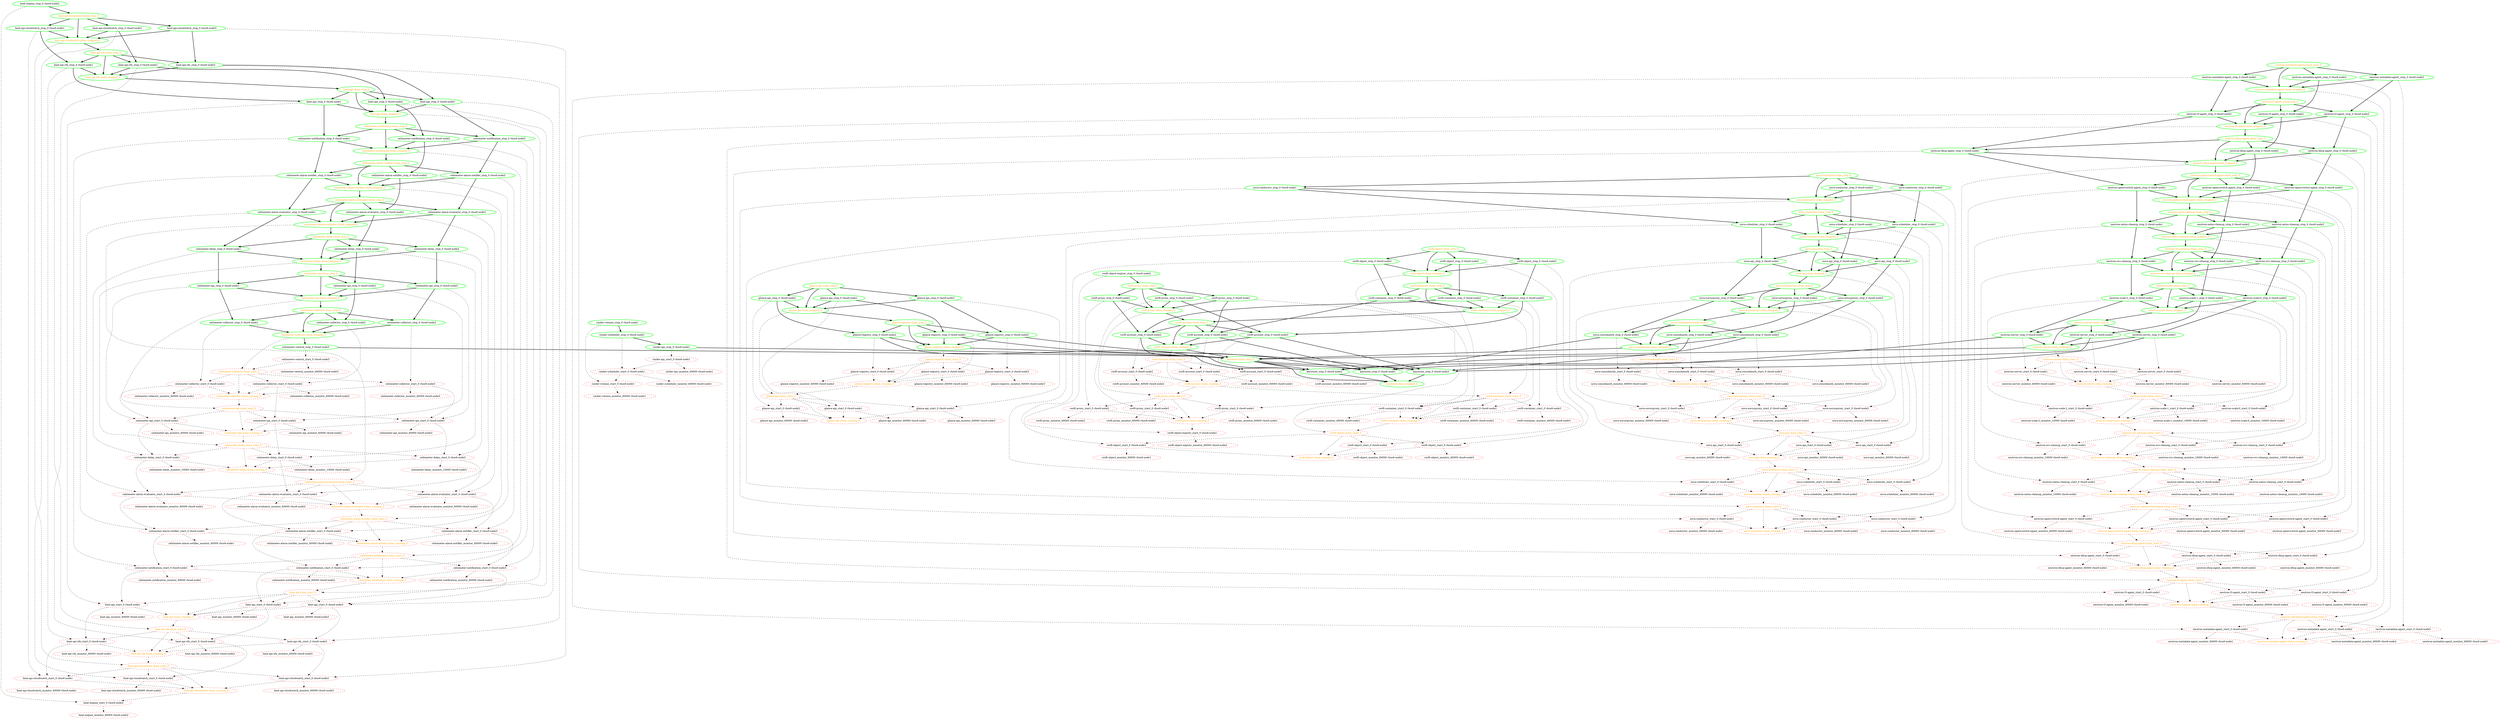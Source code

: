  digraph "g" {
"ceilometer-alarm-evaluator-clone_running_0" -> "ceilometer-alarm-notifier-clone_start_0" [ style = dashed]
"ceilometer-alarm-evaluator-clone_running_0" [ style=dashed color="red" fontcolor="orange"]
"ceilometer-alarm-evaluator-clone_start_0" -> "ceilometer-alarm-evaluator-clone_running_0" [ style = dashed]
"ceilometer-alarm-evaluator-clone_start_0" -> "ceilometer-alarm-evaluator_start_0 rhos6-node1" [ style = dashed]
"ceilometer-alarm-evaluator-clone_start_0" -> "ceilometer-alarm-evaluator_start_0 rhos6-node2" [ style = dashed]
"ceilometer-alarm-evaluator-clone_start_0" -> "ceilometer-alarm-evaluator_start_0 rhos6-node3" [ style = dashed]
"ceilometer-alarm-evaluator-clone_start_0" [ style=dashed color="red" fontcolor="orange"]
"ceilometer-alarm-evaluator-clone_stop_0" -> "ceilometer-alarm-evaluator-clone_stopped_0" [ style = bold]
"ceilometer-alarm-evaluator-clone_stop_0" -> "ceilometer-alarm-evaluator_stop_0 rhos6-node1" [ style = bold]
"ceilometer-alarm-evaluator-clone_stop_0" -> "ceilometer-alarm-evaluator_stop_0 rhos6-node2" [ style = bold]
"ceilometer-alarm-evaluator-clone_stop_0" -> "ceilometer-alarm-evaluator_stop_0 rhos6-node3" [ style = bold]
"ceilometer-alarm-evaluator-clone_stop_0" [ style=bold color="green" fontcolor="orange"]
"ceilometer-alarm-evaluator-clone_stopped_0" -> "ceilometer-alarm-evaluator-clone_start_0" [ style = dashed]
"ceilometer-alarm-evaluator-clone_stopped_0" -> "ceilometer-delay-clone_stop_0" [ style = bold]
"ceilometer-alarm-evaluator-clone_stopped_0" [ style=bold color="green" fontcolor="orange"]
"ceilometer-alarm-evaluator_monitor_60000 rhos6-node1" [ style=dashed color="red" fontcolor="black"]
"ceilometer-alarm-evaluator_monitor_60000 rhos6-node2" [ style=dashed color="red" fontcolor="black"]
"ceilometer-alarm-evaluator_monitor_60000 rhos6-node3" [ style=dashed color="red" fontcolor="black"]
"ceilometer-alarm-evaluator_start_0 rhos6-node1" -> "ceilometer-alarm-evaluator-clone_running_0" [ style = dashed]
"ceilometer-alarm-evaluator_start_0 rhos6-node1" -> "ceilometer-alarm-evaluator_monitor_60000 rhos6-node1" [ style = dashed]
"ceilometer-alarm-evaluator_start_0 rhos6-node1" -> "ceilometer-alarm-notifier_start_0 rhos6-node1" [ style = dashed]
"ceilometer-alarm-evaluator_start_0 rhos6-node1" [ style=dashed color="red" fontcolor="black"]
"ceilometer-alarm-evaluator_start_0 rhos6-node2" -> "ceilometer-alarm-evaluator-clone_running_0" [ style = dashed]
"ceilometer-alarm-evaluator_start_0 rhos6-node2" -> "ceilometer-alarm-evaluator_monitor_60000 rhos6-node2" [ style = dashed]
"ceilometer-alarm-evaluator_start_0 rhos6-node2" -> "ceilometer-alarm-notifier_start_0 rhos6-node2" [ style = dashed]
"ceilometer-alarm-evaluator_start_0 rhos6-node2" [ style=dashed color="red" fontcolor="black"]
"ceilometer-alarm-evaluator_start_0 rhos6-node3" -> "ceilometer-alarm-evaluator-clone_running_0" [ style = dashed]
"ceilometer-alarm-evaluator_start_0 rhos6-node3" -> "ceilometer-alarm-evaluator_monitor_60000 rhos6-node3" [ style = dashed]
"ceilometer-alarm-evaluator_start_0 rhos6-node3" -> "ceilometer-alarm-notifier_start_0 rhos6-node3" [ style = dashed]
"ceilometer-alarm-evaluator_start_0 rhos6-node3" [ style=dashed color="red" fontcolor="black"]
"ceilometer-alarm-evaluator_stop_0 rhos6-node1" -> "ceilometer-alarm-evaluator-clone_stopped_0" [ style = bold]
"ceilometer-alarm-evaluator_stop_0 rhos6-node1" -> "ceilometer-alarm-evaluator_start_0 rhos6-node1" [ style = dashed]
"ceilometer-alarm-evaluator_stop_0 rhos6-node1" -> "ceilometer-delay_stop_0 rhos6-node1" [ style = bold]
"ceilometer-alarm-evaluator_stop_0 rhos6-node1" [ style=bold color="green" fontcolor="black"]
"ceilometer-alarm-evaluator_stop_0 rhos6-node2" -> "ceilometer-alarm-evaluator-clone_stopped_0" [ style = bold]
"ceilometer-alarm-evaluator_stop_0 rhos6-node2" -> "ceilometer-alarm-evaluator_start_0 rhos6-node2" [ style = dashed]
"ceilometer-alarm-evaluator_stop_0 rhos6-node2" -> "ceilometer-delay_stop_0 rhos6-node2" [ style = bold]
"ceilometer-alarm-evaluator_stop_0 rhos6-node2" [ style=bold color="green" fontcolor="black"]
"ceilometer-alarm-evaluator_stop_0 rhos6-node3" -> "ceilometer-alarm-evaluator-clone_stopped_0" [ style = bold]
"ceilometer-alarm-evaluator_stop_0 rhos6-node3" -> "ceilometer-alarm-evaluator_start_0 rhos6-node3" [ style = dashed]
"ceilometer-alarm-evaluator_stop_0 rhos6-node3" -> "ceilometer-delay_stop_0 rhos6-node3" [ style = bold]
"ceilometer-alarm-evaluator_stop_0 rhos6-node3" [ style=bold color="green" fontcolor="black"]
"ceilometer-alarm-notifier-clone_running_0" -> "ceilometer-notification-clone_start_0" [ style = dashed]
"ceilometer-alarm-notifier-clone_running_0" [ style=dashed color="red" fontcolor="orange"]
"ceilometer-alarm-notifier-clone_start_0" -> "ceilometer-alarm-notifier-clone_running_0" [ style = dashed]
"ceilometer-alarm-notifier-clone_start_0" -> "ceilometer-alarm-notifier_start_0 rhos6-node1" [ style = dashed]
"ceilometer-alarm-notifier-clone_start_0" -> "ceilometer-alarm-notifier_start_0 rhos6-node2" [ style = dashed]
"ceilometer-alarm-notifier-clone_start_0" -> "ceilometer-alarm-notifier_start_0 rhos6-node3" [ style = dashed]
"ceilometer-alarm-notifier-clone_start_0" [ style=dashed color="red" fontcolor="orange"]
"ceilometer-alarm-notifier-clone_stop_0" -> "ceilometer-alarm-notifier-clone_stopped_0" [ style = bold]
"ceilometer-alarm-notifier-clone_stop_0" -> "ceilometer-alarm-notifier_stop_0 rhos6-node1" [ style = bold]
"ceilometer-alarm-notifier-clone_stop_0" -> "ceilometer-alarm-notifier_stop_0 rhos6-node2" [ style = bold]
"ceilometer-alarm-notifier-clone_stop_0" -> "ceilometer-alarm-notifier_stop_0 rhos6-node3" [ style = bold]
"ceilometer-alarm-notifier-clone_stop_0" [ style=bold color="green" fontcolor="orange"]
"ceilometer-alarm-notifier-clone_stopped_0" -> "ceilometer-alarm-evaluator-clone_stop_0" [ style = bold]
"ceilometer-alarm-notifier-clone_stopped_0" -> "ceilometer-alarm-notifier-clone_start_0" [ style = dashed]
"ceilometer-alarm-notifier-clone_stopped_0" [ style=bold color="green" fontcolor="orange"]
"ceilometer-alarm-notifier_monitor_60000 rhos6-node1" [ style=dashed color="red" fontcolor="black"]
"ceilometer-alarm-notifier_monitor_60000 rhos6-node2" [ style=dashed color="red" fontcolor="black"]
"ceilometer-alarm-notifier_monitor_60000 rhos6-node3" [ style=dashed color="red" fontcolor="black"]
"ceilometer-alarm-notifier_start_0 rhos6-node1" -> "ceilometer-alarm-notifier-clone_running_0" [ style = dashed]
"ceilometer-alarm-notifier_start_0 rhos6-node1" -> "ceilometer-alarm-notifier_monitor_60000 rhos6-node1" [ style = dashed]
"ceilometer-alarm-notifier_start_0 rhos6-node1" -> "ceilometer-notification_start_0 rhos6-node1" [ style = dashed]
"ceilometer-alarm-notifier_start_0 rhos6-node1" [ style=dashed color="red" fontcolor="black"]
"ceilometer-alarm-notifier_start_0 rhos6-node2" -> "ceilometer-alarm-notifier-clone_running_0" [ style = dashed]
"ceilometer-alarm-notifier_start_0 rhos6-node2" -> "ceilometer-alarm-notifier_monitor_60000 rhos6-node2" [ style = dashed]
"ceilometer-alarm-notifier_start_0 rhos6-node2" -> "ceilometer-notification_start_0 rhos6-node2" [ style = dashed]
"ceilometer-alarm-notifier_start_0 rhos6-node2" [ style=dashed color="red" fontcolor="black"]
"ceilometer-alarm-notifier_start_0 rhos6-node3" -> "ceilometer-alarm-notifier-clone_running_0" [ style = dashed]
"ceilometer-alarm-notifier_start_0 rhos6-node3" -> "ceilometer-alarm-notifier_monitor_60000 rhos6-node3" [ style = dashed]
"ceilometer-alarm-notifier_start_0 rhos6-node3" -> "ceilometer-notification_start_0 rhos6-node3" [ style = dashed]
"ceilometer-alarm-notifier_start_0 rhos6-node3" [ style=dashed color="red" fontcolor="black"]
"ceilometer-alarm-notifier_stop_0 rhos6-node1" -> "ceilometer-alarm-evaluator_stop_0 rhos6-node1" [ style = bold]
"ceilometer-alarm-notifier_stop_0 rhos6-node1" -> "ceilometer-alarm-notifier-clone_stopped_0" [ style = bold]
"ceilometer-alarm-notifier_stop_0 rhos6-node1" -> "ceilometer-alarm-notifier_start_0 rhos6-node1" [ style = dashed]
"ceilometer-alarm-notifier_stop_0 rhos6-node1" [ style=bold color="green" fontcolor="black"]
"ceilometer-alarm-notifier_stop_0 rhos6-node2" -> "ceilometer-alarm-evaluator_stop_0 rhos6-node2" [ style = bold]
"ceilometer-alarm-notifier_stop_0 rhos6-node2" -> "ceilometer-alarm-notifier-clone_stopped_0" [ style = bold]
"ceilometer-alarm-notifier_stop_0 rhos6-node2" -> "ceilometer-alarm-notifier_start_0 rhos6-node2" [ style = dashed]
"ceilometer-alarm-notifier_stop_0 rhos6-node2" [ style=bold color="green" fontcolor="black"]
"ceilometer-alarm-notifier_stop_0 rhos6-node3" -> "ceilometer-alarm-evaluator_stop_0 rhos6-node3" [ style = bold]
"ceilometer-alarm-notifier_stop_0 rhos6-node3" -> "ceilometer-alarm-notifier-clone_stopped_0" [ style = bold]
"ceilometer-alarm-notifier_stop_0 rhos6-node3" -> "ceilometer-alarm-notifier_start_0 rhos6-node3" [ style = dashed]
"ceilometer-alarm-notifier_stop_0 rhos6-node3" [ style=bold color="green" fontcolor="black"]
"ceilometer-api-clone_running_0" -> "ceilometer-delay-clone_start_0" [ style = dashed]
"ceilometer-api-clone_running_0" [ style=dashed color="red" fontcolor="orange"]
"ceilometer-api-clone_start_0" -> "ceilometer-api-clone_running_0" [ style = dashed]
"ceilometer-api-clone_start_0" -> "ceilometer-api_start_0 rhos6-node1" [ style = dashed]
"ceilometer-api-clone_start_0" -> "ceilometer-api_start_0 rhos6-node2" [ style = dashed]
"ceilometer-api-clone_start_0" -> "ceilometer-api_start_0 rhos6-node3" [ style = dashed]
"ceilometer-api-clone_start_0" [ style=dashed color="red" fontcolor="orange"]
"ceilometer-api-clone_stop_0" -> "ceilometer-api-clone_stopped_0" [ style = bold]
"ceilometer-api-clone_stop_0" -> "ceilometer-api_stop_0 rhos6-node1" [ style = bold]
"ceilometer-api-clone_stop_0" -> "ceilometer-api_stop_0 rhos6-node2" [ style = bold]
"ceilometer-api-clone_stop_0" -> "ceilometer-api_stop_0 rhos6-node3" [ style = bold]
"ceilometer-api-clone_stop_0" [ style=bold color="green" fontcolor="orange"]
"ceilometer-api-clone_stopped_0" -> "ceilometer-api-clone_start_0" [ style = dashed]
"ceilometer-api-clone_stopped_0" -> "ceilometer-collector-clone_stop_0" [ style = bold]
"ceilometer-api-clone_stopped_0" [ style=bold color="green" fontcolor="orange"]
"ceilometer-api_monitor_60000 rhos6-node1" [ style=dashed color="red" fontcolor="black"]
"ceilometer-api_monitor_60000 rhos6-node2" [ style=dashed color="red" fontcolor="black"]
"ceilometer-api_monitor_60000 rhos6-node3" [ style=dashed color="red" fontcolor="black"]
"ceilometer-api_start_0 rhos6-node1" -> "ceilometer-api-clone_running_0" [ style = dashed]
"ceilometer-api_start_0 rhos6-node1" -> "ceilometer-api_monitor_60000 rhos6-node1" [ style = dashed]
"ceilometer-api_start_0 rhos6-node1" -> "ceilometer-delay_start_0 rhos6-node1" [ style = dashed]
"ceilometer-api_start_0 rhos6-node1" [ style=dashed color="red" fontcolor="black"]
"ceilometer-api_start_0 rhos6-node2" -> "ceilometer-api-clone_running_0" [ style = dashed]
"ceilometer-api_start_0 rhos6-node2" -> "ceilometer-api_monitor_60000 rhos6-node2" [ style = dashed]
"ceilometer-api_start_0 rhos6-node2" -> "ceilometer-delay_start_0 rhos6-node2" [ style = dashed]
"ceilometer-api_start_0 rhos6-node2" [ style=dashed color="red" fontcolor="black"]
"ceilometer-api_start_0 rhos6-node3" -> "ceilometer-api-clone_running_0" [ style = dashed]
"ceilometer-api_start_0 rhos6-node3" -> "ceilometer-api_monitor_60000 rhos6-node3" [ style = dashed]
"ceilometer-api_start_0 rhos6-node3" -> "ceilometer-delay_start_0 rhos6-node3" [ style = dashed]
"ceilometer-api_start_0 rhos6-node3" [ style=dashed color="red" fontcolor="black"]
"ceilometer-api_stop_0 rhos6-node1" -> "ceilometer-api-clone_stopped_0" [ style = bold]
"ceilometer-api_stop_0 rhos6-node1" -> "ceilometer-api_start_0 rhos6-node1" [ style = dashed]
"ceilometer-api_stop_0 rhos6-node1" -> "ceilometer-collector_stop_0 rhos6-node1" [ style = bold]
"ceilometer-api_stop_0 rhos6-node1" [ style=bold color="green" fontcolor="black"]
"ceilometer-api_stop_0 rhos6-node2" -> "ceilometer-api-clone_stopped_0" [ style = bold]
"ceilometer-api_stop_0 rhos6-node2" -> "ceilometer-api_start_0 rhos6-node2" [ style = dashed]
"ceilometer-api_stop_0 rhos6-node2" -> "ceilometer-collector_stop_0 rhos6-node2" [ style = bold]
"ceilometer-api_stop_0 rhos6-node2" [ style=bold color="green" fontcolor="black"]
"ceilometer-api_stop_0 rhos6-node3" -> "ceilometer-api-clone_stopped_0" [ style = bold]
"ceilometer-api_stop_0 rhos6-node3" -> "ceilometer-api_start_0 rhos6-node3" [ style = dashed]
"ceilometer-api_stop_0 rhos6-node3" -> "ceilometer-collector_stop_0 rhos6-node3" [ style = bold]
"ceilometer-api_stop_0 rhos6-node3" [ style=bold color="green" fontcolor="black"]
"ceilometer-central_monitor_60000 rhos6-node3" [ style=dashed color="red" fontcolor="black"]
"ceilometer-central_start_0 rhos6-node3" -> "ceilometer-central_monitor_60000 rhos6-node3" [ style = dashed]
"ceilometer-central_start_0 rhos6-node3" -> "ceilometer-collector-clone_start_0" [ style = dashed]
"ceilometer-central_start_0 rhos6-node3" [ style=dashed color="red" fontcolor="black"]
"ceilometer-central_stop_0 rhos6-node3" -> "ceilometer-central_start_0 rhos6-node3" [ style = dashed]
"ceilometer-central_stop_0 rhos6-node3" -> "keystone-clone_stop_0" [ style = bold]
"ceilometer-central_stop_0 rhos6-node3" [ style=bold color="green" fontcolor="black"]
"ceilometer-collector-clone_running_0" -> "ceilometer-api-clone_start_0" [ style = dashed]
"ceilometer-collector-clone_running_0" [ style=dashed color="red" fontcolor="orange"]
"ceilometer-collector-clone_start_0" -> "ceilometer-collector-clone_running_0" [ style = dashed]
"ceilometer-collector-clone_start_0" -> "ceilometer-collector_start_0 rhos6-node1" [ style = dashed]
"ceilometer-collector-clone_start_0" -> "ceilometer-collector_start_0 rhos6-node2" [ style = dashed]
"ceilometer-collector-clone_start_0" -> "ceilometer-collector_start_0 rhos6-node3" [ style = dashed]
"ceilometer-collector-clone_start_0" [ style=dashed color="red" fontcolor="orange"]
"ceilometer-collector-clone_stop_0" -> "ceilometer-collector-clone_stopped_0" [ style = bold]
"ceilometer-collector-clone_stop_0" -> "ceilometer-collector_stop_0 rhos6-node1" [ style = bold]
"ceilometer-collector-clone_stop_0" -> "ceilometer-collector_stop_0 rhos6-node2" [ style = bold]
"ceilometer-collector-clone_stop_0" -> "ceilometer-collector_stop_0 rhos6-node3" [ style = bold]
"ceilometer-collector-clone_stop_0" [ style=bold color="green" fontcolor="orange"]
"ceilometer-collector-clone_stopped_0" -> "ceilometer-central_stop_0 rhos6-node3" [ style = bold]
"ceilometer-collector-clone_stopped_0" -> "ceilometer-collector-clone_start_0" [ style = dashed]
"ceilometer-collector-clone_stopped_0" [ style=bold color="green" fontcolor="orange"]
"ceilometer-collector_monitor_60000 rhos6-node1" [ style=dashed color="red" fontcolor="black"]
"ceilometer-collector_monitor_60000 rhos6-node2" [ style=dashed color="red" fontcolor="black"]
"ceilometer-collector_monitor_60000 rhos6-node3" [ style=dashed color="red" fontcolor="black"]
"ceilometer-collector_start_0 rhos6-node1" -> "ceilometer-api_start_0 rhos6-node1" [ style = dashed]
"ceilometer-collector_start_0 rhos6-node1" -> "ceilometer-collector-clone_running_0" [ style = dashed]
"ceilometer-collector_start_0 rhos6-node1" -> "ceilometer-collector_monitor_60000 rhos6-node1" [ style = dashed]
"ceilometer-collector_start_0 rhos6-node1" [ style=dashed color="red" fontcolor="black"]
"ceilometer-collector_start_0 rhos6-node2" -> "ceilometer-api_start_0 rhos6-node2" [ style = dashed]
"ceilometer-collector_start_0 rhos6-node2" -> "ceilometer-collector-clone_running_0" [ style = dashed]
"ceilometer-collector_start_0 rhos6-node2" -> "ceilometer-collector_monitor_60000 rhos6-node2" [ style = dashed]
"ceilometer-collector_start_0 rhos6-node2" [ style=dashed color="red" fontcolor="black"]
"ceilometer-collector_start_0 rhos6-node3" -> "ceilometer-api_start_0 rhos6-node3" [ style = dashed]
"ceilometer-collector_start_0 rhos6-node3" -> "ceilometer-collector-clone_running_0" [ style = dashed]
"ceilometer-collector_start_0 rhos6-node3" -> "ceilometer-collector_monitor_60000 rhos6-node3" [ style = dashed]
"ceilometer-collector_start_0 rhos6-node3" [ style=dashed color="red" fontcolor="black"]
"ceilometer-collector_stop_0 rhos6-node1" -> "ceilometer-collector-clone_stopped_0" [ style = bold]
"ceilometer-collector_stop_0 rhos6-node1" -> "ceilometer-collector_start_0 rhos6-node1" [ style = dashed]
"ceilometer-collector_stop_0 rhos6-node1" [ style=bold color="green" fontcolor="black"]
"ceilometer-collector_stop_0 rhos6-node2" -> "ceilometer-collector-clone_stopped_0" [ style = bold]
"ceilometer-collector_stop_0 rhos6-node2" -> "ceilometer-collector_start_0 rhos6-node2" [ style = dashed]
"ceilometer-collector_stop_0 rhos6-node2" [ style=bold color="green" fontcolor="black"]
"ceilometer-collector_stop_0 rhos6-node3" -> "ceilometer-collector-clone_stopped_0" [ style = bold]
"ceilometer-collector_stop_0 rhos6-node3" -> "ceilometer-collector_start_0 rhos6-node3" [ style = dashed]
"ceilometer-collector_stop_0 rhos6-node3" [ style=bold color="green" fontcolor="black"]
"ceilometer-delay-clone_running_0" -> "ceilometer-alarm-evaluator-clone_start_0" [ style = dashed]
"ceilometer-delay-clone_running_0" [ style=dashed color="red" fontcolor="orange"]
"ceilometer-delay-clone_start_0" -> "ceilometer-delay-clone_running_0" [ style = dashed]
"ceilometer-delay-clone_start_0" -> "ceilometer-delay_start_0 rhos6-node1" [ style = dashed]
"ceilometer-delay-clone_start_0" -> "ceilometer-delay_start_0 rhos6-node2" [ style = dashed]
"ceilometer-delay-clone_start_0" -> "ceilometer-delay_start_0 rhos6-node3" [ style = dashed]
"ceilometer-delay-clone_start_0" [ style=dashed color="red" fontcolor="orange"]
"ceilometer-delay-clone_stop_0" -> "ceilometer-delay-clone_stopped_0" [ style = bold]
"ceilometer-delay-clone_stop_0" -> "ceilometer-delay_stop_0 rhos6-node1" [ style = bold]
"ceilometer-delay-clone_stop_0" -> "ceilometer-delay_stop_0 rhos6-node2" [ style = bold]
"ceilometer-delay-clone_stop_0" -> "ceilometer-delay_stop_0 rhos6-node3" [ style = bold]
"ceilometer-delay-clone_stop_0" [ style=bold color="green" fontcolor="orange"]
"ceilometer-delay-clone_stopped_0" -> "ceilometer-api-clone_stop_0" [ style = bold]
"ceilometer-delay-clone_stopped_0" -> "ceilometer-delay-clone_start_0" [ style = dashed]
"ceilometer-delay-clone_stopped_0" [ style=bold color="green" fontcolor="orange"]
"ceilometer-delay_monitor_10000 rhos6-node1" [ style=dashed color="red" fontcolor="black"]
"ceilometer-delay_monitor_10000 rhos6-node2" [ style=dashed color="red" fontcolor="black"]
"ceilometer-delay_monitor_10000 rhos6-node3" [ style=dashed color="red" fontcolor="black"]
"ceilometer-delay_start_0 rhos6-node1" -> "ceilometer-alarm-evaluator_start_0 rhos6-node1" [ style = dashed]
"ceilometer-delay_start_0 rhos6-node1" -> "ceilometer-delay-clone_running_0" [ style = dashed]
"ceilometer-delay_start_0 rhos6-node1" -> "ceilometer-delay_monitor_10000 rhos6-node1" [ style = dashed]
"ceilometer-delay_start_0 rhos6-node1" [ style=dashed color="red" fontcolor="black"]
"ceilometer-delay_start_0 rhos6-node2" -> "ceilometer-alarm-evaluator_start_0 rhos6-node2" [ style = dashed]
"ceilometer-delay_start_0 rhos6-node2" -> "ceilometer-delay-clone_running_0" [ style = dashed]
"ceilometer-delay_start_0 rhos6-node2" -> "ceilometer-delay_monitor_10000 rhos6-node2" [ style = dashed]
"ceilometer-delay_start_0 rhos6-node2" [ style=dashed color="red" fontcolor="black"]
"ceilometer-delay_start_0 rhos6-node3" -> "ceilometer-alarm-evaluator_start_0 rhos6-node3" [ style = dashed]
"ceilometer-delay_start_0 rhos6-node3" -> "ceilometer-delay-clone_running_0" [ style = dashed]
"ceilometer-delay_start_0 rhos6-node3" -> "ceilometer-delay_monitor_10000 rhos6-node3" [ style = dashed]
"ceilometer-delay_start_0 rhos6-node3" [ style=dashed color="red" fontcolor="black"]
"ceilometer-delay_stop_0 rhos6-node1" -> "ceilometer-api_stop_0 rhos6-node1" [ style = bold]
"ceilometer-delay_stop_0 rhos6-node1" -> "ceilometer-delay-clone_stopped_0" [ style = bold]
"ceilometer-delay_stop_0 rhos6-node1" -> "ceilometer-delay_start_0 rhos6-node1" [ style = dashed]
"ceilometer-delay_stop_0 rhos6-node1" [ style=bold color="green" fontcolor="black"]
"ceilometer-delay_stop_0 rhos6-node2" -> "ceilometer-api_stop_0 rhos6-node2" [ style = bold]
"ceilometer-delay_stop_0 rhos6-node2" -> "ceilometer-delay-clone_stopped_0" [ style = bold]
"ceilometer-delay_stop_0 rhos6-node2" -> "ceilometer-delay_start_0 rhos6-node2" [ style = dashed]
"ceilometer-delay_stop_0 rhos6-node2" [ style=bold color="green" fontcolor="black"]
"ceilometer-delay_stop_0 rhos6-node3" -> "ceilometer-api_stop_0 rhos6-node3" [ style = bold]
"ceilometer-delay_stop_0 rhos6-node3" -> "ceilometer-delay-clone_stopped_0" [ style = bold]
"ceilometer-delay_stop_0 rhos6-node3" -> "ceilometer-delay_start_0 rhos6-node3" [ style = dashed]
"ceilometer-delay_stop_0 rhos6-node3" [ style=bold color="green" fontcolor="black"]
"ceilometer-notification-clone_running_0" -> "heat-api-clone_start_0" [ style = dashed]
"ceilometer-notification-clone_running_0" [ style=dashed color="red" fontcolor="orange"]
"ceilometer-notification-clone_start_0" -> "ceilometer-notification-clone_running_0" [ style = dashed]
"ceilometer-notification-clone_start_0" -> "ceilometer-notification_start_0 rhos6-node1" [ style = dashed]
"ceilometer-notification-clone_start_0" -> "ceilometer-notification_start_0 rhos6-node2" [ style = dashed]
"ceilometer-notification-clone_start_0" -> "ceilometer-notification_start_0 rhos6-node3" [ style = dashed]
"ceilometer-notification-clone_start_0" [ style=dashed color="red" fontcolor="orange"]
"ceilometer-notification-clone_stop_0" -> "ceilometer-notification-clone_stopped_0" [ style = bold]
"ceilometer-notification-clone_stop_0" -> "ceilometer-notification_stop_0 rhos6-node1" [ style = bold]
"ceilometer-notification-clone_stop_0" -> "ceilometer-notification_stop_0 rhos6-node2" [ style = bold]
"ceilometer-notification-clone_stop_0" -> "ceilometer-notification_stop_0 rhos6-node3" [ style = bold]
"ceilometer-notification-clone_stop_0" [ style=bold color="green" fontcolor="orange"]
"ceilometer-notification-clone_stopped_0" -> "ceilometer-alarm-notifier-clone_stop_0" [ style = bold]
"ceilometer-notification-clone_stopped_0" -> "ceilometer-notification-clone_start_0" [ style = dashed]
"ceilometer-notification-clone_stopped_0" [ style=bold color="green" fontcolor="orange"]
"ceilometer-notification_monitor_60000 rhos6-node1" [ style=dashed color="red" fontcolor="black"]
"ceilometer-notification_monitor_60000 rhos6-node2" [ style=dashed color="red" fontcolor="black"]
"ceilometer-notification_monitor_60000 rhos6-node3" [ style=dashed color="red" fontcolor="black"]
"ceilometer-notification_start_0 rhos6-node1" -> "ceilometer-notification-clone_running_0" [ style = dashed]
"ceilometer-notification_start_0 rhos6-node1" -> "ceilometer-notification_monitor_60000 rhos6-node1" [ style = dashed]
"ceilometer-notification_start_0 rhos6-node1" -> "heat-api_start_0 rhos6-node1" [ style = dashed]
"ceilometer-notification_start_0 rhos6-node1" [ style=dashed color="red" fontcolor="black"]
"ceilometer-notification_start_0 rhos6-node2" -> "ceilometer-notification-clone_running_0" [ style = dashed]
"ceilometer-notification_start_0 rhos6-node2" -> "ceilometer-notification_monitor_60000 rhos6-node2" [ style = dashed]
"ceilometer-notification_start_0 rhos6-node2" -> "heat-api_start_0 rhos6-node2" [ style = dashed]
"ceilometer-notification_start_0 rhos6-node2" [ style=dashed color="red" fontcolor="black"]
"ceilometer-notification_start_0 rhos6-node3" -> "ceilometer-notification-clone_running_0" [ style = dashed]
"ceilometer-notification_start_0 rhos6-node3" -> "ceilometer-notification_monitor_60000 rhos6-node3" [ style = dashed]
"ceilometer-notification_start_0 rhos6-node3" -> "heat-api_start_0 rhos6-node3" [ style = dashed]
"ceilometer-notification_start_0 rhos6-node3" [ style=dashed color="red" fontcolor="black"]
"ceilometer-notification_stop_0 rhos6-node1" -> "ceilometer-alarm-notifier_stop_0 rhos6-node1" [ style = bold]
"ceilometer-notification_stop_0 rhos6-node1" -> "ceilometer-notification-clone_stopped_0" [ style = bold]
"ceilometer-notification_stop_0 rhos6-node1" -> "ceilometer-notification_start_0 rhos6-node1" [ style = dashed]
"ceilometer-notification_stop_0 rhos6-node1" [ style=bold color="green" fontcolor="black"]
"ceilometer-notification_stop_0 rhos6-node2" -> "ceilometer-alarm-notifier_stop_0 rhos6-node2" [ style = bold]
"ceilometer-notification_stop_0 rhos6-node2" -> "ceilometer-notification-clone_stopped_0" [ style = bold]
"ceilometer-notification_stop_0 rhos6-node2" -> "ceilometer-notification_start_0 rhos6-node2" [ style = dashed]
"ceilometer-notification_stop_0 rhos6-node2" [ style=bold color="green" fontcolor="black"]
"ceilometer-notification_stop_0 rhos6-node3" -> "ceilometer-alarm-notifier_stop_0 rhos6-node3" [ style = bold]
"ceilometer-notification_stop_0 rhos6-node3" -> "ceilometer-notification-clone_stopped_0" [ style = bold]
"ceilometer-notification_stop_0 rhos6-node3" -> "ceilometer-notification_start_0 rhos6-node3" [ style = dashed]
"ceilometer-notification_stop_0 rhos6-node3" [ style=bold color="green" fontcolor="black"]
"cinder-api_monitor_60000 rhos6-node1" [ style=dashed color="red" fontcolor="black"]
"cinder-api_start_0 rhos6-node1" -> "cinder-api_monitor_60000 rhos6-node1" [ style = dashed]
"cinder-api_start_0 rhos6-node1" -> "cinder-scheduler_start_0 rhos6-node1" [ style = dashed]
"cinder-api_start_0 rhos6-node1" [ style=dashed color="red" fontcolor="black"]
"cinder-api_stop_0 rhos6-node1" -> "cinder-api_start_0 rhos6-node1" [ style = dashed]
"cinder-api_stop_0 rhos6-node1" -> "keystone-clone_stop_0" [ style = bold]
"cinder-api_stop_0 rhos6-node1" [ style=bold color="green" fontcolor="black"]
"cinder-scheduler_monitor_60000 rhos6-node1" [ style=dashed color="red" fontcolor="black"]
"cinder-scheduler_start_0 rhos6-node1" -> "cinder-scheduler_monitor_60000 rhos6-node1" [ style = dashed]
"cinder-scheduler_start_0 rhos6-node1" -> "cinder-volume_start_0 rhos6-node1" [ style = dashed]
"cinder-scheduler_start_0 rhos6-node1" [ style=dashed color="red" fontcolor="black"]
"cinder-scheduler_stop_0 rhos6-node1" -> "cinder-api_stop_0 rhos6-node1" [ style = bold]
"cinder-scheduler_stop_0 rhos6-node1" -> "cinder-scheduler_start_0 rhos6-node1" [ style = dashed]
"cinder-scheduler_stop_0 rhos6-node1" [ style=bold color="green" fontcolor="black"]
"cinder-volume_monitor_60000 rhos6-node1" [ style=dashed color="red" fontcolor="black"]
"cinder-volume_start_0 rhos6-node1" -> "cinder-volume_monitor_60000 rhos6-node1" [ style = dashed]
"cinder-volume_start_0 rhos6-node1" [ style=dashed color="red" fontcolor="black"]
"cinder-volume_stop_0 rhos6-node1" -> "cinder-scheduler_stop_0 rhos6-node1" [ style = bold]
"cinder-volume_stop_0 rhos6-node1" -> "cinder-volume_start_0 rhos6-node1" [ style = dashed]
"cinder-volume_stop_0 rhos6-node1" [ style=bold color="green" fontcolor="black"]
"glance-api-clone_running_0" [ style=dashed color="red" fontcolor="orange"]
"glance-api-clone_start_0" -> "glance-api-clone_running_0" [ style = dashed]
"glance-api-clone_start_0" -> "glance-api_start_0 rhos6-node1" [ style = dashed]
"glance-api-clone_start_0" -> "glance-api_start_0 rhos6-node2" [ style = dashed]
"glance-api-clone_start_0" -> "glance-api_start_0 rhos6-node3" [ style = dashed]
"glance-api-clone_start_0" [ style=dashed color="red" fontcolor="orange"]
"glance-api-clone_stop_0" -> "glance-api-clone_stopped_0" [ style = bold]
"glance-api-clone_stop_0" -> "glance-api_stop_0 rhos6-node1" [ style = bold]
"glance-api-clone_stop_0" -> "glance-api_stop_0 rhos6-node2" [ style = bold]
"glance-api-clone_stop_0" -> "glance-api_stop_0 rhos6-node3" [ style = bold]
"glance-api-clone_stop_0" [ style=bold color="green" fontcolor="orange"]
"glance-api-clone_stopped_0" -> "glance-api-clone_start_0" [ style = dashed]
"glance-api-clone_stopped_0" -> "glance-registry-clone_stop_0" [ style = bold]
"glance-api-clone_stopped_0" [ style=bold color="green" fontcolor="orange"]
"glance-api_monitor_60000 rhos6-node1" [ style=dashed color="red" fontcolor="black"]
"glance-api_monitor_60000 rhos6-node2" [ style=dashed color="red" fontcolor="black"]
"glance-api_monitor_60000 rhos6-node3" [ style=dashed color="red" fontcolor="black"]
"glance-api_start_0 rhos6-node1" -> "glance-api-clone_running_0" [ style = dashed]
"glance-api_start_0 rhos6-node1" -> "glance-api_monitor_60000 rhos6-node1" [ style = dashed]
"glance-api_start_0 rhos6-node1" [ style=dashed color="red" fontcolor="black"]
"glance-api_start_0 rhos6-node2" -> "glance-api-clone_running_0" [ style = dashed]
"glance-api_start_0 rhos6-node2" -> "glance-api_monitor_60000 rhos6-node2" [ style = dashed]
"glance-api_start_0 rhos6-node2" [ style=dashed color="red" fontcolor="black"]
"glance-api_start_0 rhos6-node3" -> "glance-api-clone_running_0" [ style = dashed]
"glance-api_start_0 rhos6-node3" -> "glance-api_monitor_60000 rhos6-node3" [ style = dashed]
"glance-api_start_0 rhos6-node3" [ style=dashed color="red" fontcolor="black"]
"glance-api_stop_0 rhos6-node1" -> "glance-api-clone_stopped_0" [ style = bold]
"glance-api_stop_0 rhos6-node1" -> "glance-api_start_0 rhos6-node1" [ style = dashed]
"glance-api_stop_0 rhos6-node1" -> "glance-registry_stop_0 rhos6-node1" [ style = bold]
"glance-api_stop_0 rhos6-node1" [ style=bold color="green" fontcolor="black"]
"glance-api_stop_0 rhos6-node2" -> "glance-api-clone_stopped_0" [ style = bold]
"glance-api_stop_0 rhos6-node2" -> "glance-api_start_0 rhos6-node2" [ style = dashed]
"glance-api_stop_0 rhos6-node2" -> "glance-registry_stop_0 rhos6-node2" [ style = bold]
"glance-api_stop_0 rhos6-node2" [ style=bold color="green" fontcolor="black"]
"glance-api_stop_0 rhos6-node3" -> "glance-api-clone_stopped_0" [ style = bold]
"glance-api_stop_0 rhos6-node3" -> "glance-api_start_0 rhos6-node3" [ style = dashed]
"glance-api_stop_0 rhos6-node3" -> "glance-registry_stop_0 rhos6-node3" [ style = bold]
"glance-api_stop_0 rhos6-node3" [ style=bold color="green" fontcolor="black"]
"glance-registry-clone_running_0" -> "glance-api-clone_start_0" [ style = dashed]
"glance-registry-clone_running_0" [ style=dashed color="red" fontcolor="orange"]
"glance-registry-clone_start_0" -> "glance-registry-clone_running_0" [ style = dashed]
"glance-registry-clone_start_0" -> "glance-registry_start_0 rhos6-node1" [ style = dashed]
"glance-registry-clone_start_0" -> "glance-registry_start_0 rhos6-node2" [ style = dashed]
"glance-registry-clone_start_0" -> "glance-registry_start_0 rhos6-node3" [ style = dashed]
"glance-registry-clone_start_0" [ style=dashed color="red" fontcolor="orange"]
"glance-registry-clone_stop_0" -> "glance-registry-clone_stopped_0" [ style = bold]
"glance-registry-clone_stop_0" -> "glance-registry_stop_0 rhos6-node1" [ style = bold]
"glance-registry-clone_stop_0" -> "glance-registry_stop_0 rhos6-node2" [ style = bold]
"glance-registry-clone_stop_0" -> "glance-registry_stop_0 rhos6-node3" [ style = bold]
"glance-registry-clone_stop_0" [ style=bold color="green" fontcolor="orange"]
"glance-registry-clone_stopped_0" -> "glance-registry-clone_start_0" [ style = dashed]
"glance-registry-clone_stopped_0" -> "keystone-clone_stop_0" [ style = bold]
"glance-registry-clone_stopped_0" [ style=bold color="green" fontcolor="orange"]
"glance-registry_monitor_60000 rhos6-node1" [ style=dashed color="red" fontcolor="black"]
"glance-registry_monitor_60000 rhos6-node2" [ style=dashed color="red" fontcolor="black"]
"glance-registry_monitor_60000 rhos6-node3" [ style=dashed color="red" fontcolor="black"]
"glance-registry_start_0 rhos6-node1" -> "glance-registry-clone_running_0" [ style = dashed]
"glance-registry_start_0 rhos6-node1" -> "glance-registry_monitor_60000 rhos6-node1" [ style = dashed]
"glance-registry_start_0 rhos6-node1" [ style=dashed color="red" fontcolor="black"]
"glance-registry_start_0 rhos6-node2" -> "glance-registry-clone_running_0" [ style = dashed]
"glance-registry_start_0 rhos6-node2" -> "glance-registry_monitor_60000 rhos6-node2" [ style = dashed]
"glance-registry_start_0 rhos6-node2" [ style=dashed color="red" fontcolor="black"]
"glance-registry_start_0 rhos6-node3" -> "glance-registry-clone_running_0" [ style = dashed]
"glance-registry_start_0 rhos6-node3" -> "glance-registry_monitor_60000 rhos6-node3" [ style = dashed]
"glance-registry_start_0 rhos6-node3" [ style=dashed color="red" fontcolor="black"]
"glance-registry_stop_0 rhos6-node1" -> "glance-registry-clone_stopped_0" [ style = bold]
"glance-registry_stop_0 rhos6-node1" -> "glance-registry_start_0 rhos6-node1" [ style = dashed]
"glance-registry_stop_0 rhos6-node1" -> "keystone_stop_0 rhos6-node1" [ style = bold]
"glance-registry_stop_0 rhos6-node1" [ style=bold color="green" fontcolor="black"]
"glance-registry_stop_0 rhos6-node2" -> "glance-registry-clone_stopped_0" [ style = bold]
"glance-registry_stop_0 rhos6-node2" -> "glance-registry_start_0 rhos6-node2" [ style = dashed]
"glance-registry_stop_0 rhos6-node2" -> "keystone_stop_0 rhos6-node2" [ style = bold]
"glance-registry_stop_0 rhos6-node2" [ style=bold color="green" fontcolor="black"]
"glance-registry_stop_0 rhos6-node3" -> "glance-registry-clone_stopped_0" [ style = bold]
"glance-registry_stop_0 rhos6-node3" -> "glance-registry_start_0 rhos6-node3" [ style = dashed]
"glance-registry_stop_0 rhos6-node3" -> "keystone_stop_0 rhos6-node3" [ style = bold]
"glance-registry_stop_0 rhos6-node3" [ style=bold color="green" fontcolor="black"]
"heat-api-cfn-clone_running_0" -> "heat-api-cloudwatch-clone_start_0" [ style = dashed]
"heat-api-cfn-clone_running_0" [ style=dashed color="red" fontcolor="orange"]
"heat-api-cfn-clone_start_0" -> "heat-api-cfn-clone_running_0" [ style = dashed]
"heat-api-cfn-clone_start_0" -> "heat-api-cfn_start_0 rhos6-node1" [ style = dashed]
"heat-api-cfn-clone_start_0" -> "heat-api-cfn_start_0 rhos6-node2" [ style = dashed]
"heat-api-cfn-clone_start_0" -> "heat-api-cfn_start_0 rhos6-node3" [ style = dashed]
"heat-api-cfn-clone_start_0" [ style=dashed color="red" fontcolor="orange"]
"heat-api-cfn-clone_stop_0" -> "heat-api-cfn-clone_stopped_0" [ style = bold]
"heat-api-cfn-clone_stop_0" -> "heat-api-cfn_stop_0 rhos6-node1" [ style = bold]
"heat-api-cfn-clone_stop_0" -> "heat-api-cfn_stop_0 rhos6-node2" [ style = bold]
"heat-api-cfn-clone_stop_0" -> "heat-api-cfn_stop_0 rhos6-node3" [ style = bold]
"heat-api-cfn-clone_stop_0" [ style=bold color="green" fontcolor="orange"]
"heat-api-cfn-clone_stopped_0" -> "heat-api-cfn-clone_start_0" [ style = dashed]
"heat-api-cfn-clone_stopped_0" -> "heat-api-clone_stop_0" [ style = bold]
"heat-api-cfn-clone_stopped_0" [ style=bold color="green" fontcolor="orange"]
"heat-api-cfn_monitor_60000 rhos6-node1" [ style=dashed color="red" fontcolor="black"]
"heat-api-cfn_monitor_60000 rhos6-node2" [ style=dashed color="red" fontcolor="black"]
"heat-api-cfn_monitor_60000 rhos6-node3" [ style=dashed color="red" fontcolor="black"]
"heat-api-cfn_start_0 rhos6-node1" -> "heat-api-cfn-clone_running_0" [ style = dashed]
"heat-api-cfn_start_0 rhos6-node1" -> "heat-api-cfn_monitor_60000 rhos6-node1" [ style = dashed]
"heat-api-cfn_start_0 rhos6-node1" -> "heat-api-cloudwatch_start_0 rhos6-node1" [ style = dashed]
"heat-api-cfn_start_0 rhos6-node1" [ style=dashed color="red" fontcolor="black"]
"heat-api-cfn_start_0 rhos6-node2" -> "heat-api-cfn-clone_running_0" [ style = dashed]
"heat-api-cfn_start_0 rhos6-node2" -> "heat-api-cfn_monitor_60000 rhos6-node2" [ style = dashed]
"heat-api-cfn_start_0 rhos6-node2" -> "heat-api-cloudwatch_start_0 rhos6-node2" [ style = dashed]
"heat-api-cfn_start_0 rhos6-node2" [ style=dashed color="red" fontcolor="black"]
"heat-api-cfn_start_0 rhos6-node3" -> "heat-api-cfn-clone_running_0" [ style = dashed]
"heat-api-cfn_start_0 rhos6-node3" -> "heat-api-cfn_monitor_60000 rhos6-node3" [ style = dashed]
"heat-api-cfn_start_0 rhos6-node3" -> "heat-api-cloudwatch_start_0 rhos6-node3" [ style = dashed]
"heat-api-cfn_start_0 rhos6-node3" [ style=dashed color="red" fontcolor="black"]
"heat-api-cfn_stop_0 rhos6-node1" -> "heat-api-cfn-clone_stopped_0" [ style = bold]
"heat-api-cfn_stop_0 rhos6-node1" -> "heat-api-cfn_start_0 rhos6-node1" [ style = dashed]
"heat-api-cfn_stop_0 rhos6-node1" -> "heat-api_stop_0 rhos6-node1" [ style = bold]
"heat-api-cfn_stop_0 rhos6-node1" [ style=bold color="green" fontcolor="black"]
"heat-api-cfn_stop_0 rhos6-node2" -> "heat-api-cfn-clone_stopped_0" [ style = bold]
"heat-api-cfn_stop_0 rhos6-node2" -> "heat-api-cfn_start_0 rhos6-node2" [ style = dashed]
"heat-api-cfn_stop_0 rhos6-node2" -> "heat-api_stop_0 rhos6-node2" [ style = bold]
"heat-api-cfn_stop_0 rhos6-node2" [ style=bold color="green" fontcolor="black"]
"heat-api-cfn_stop_0 rhos6-node3" -> "heat-api-cfn-clone_stopped_0" [ style = bold]
"heat-api-cfn_stop_0 rhos6-node3" -> "heat-api-cfn_start_0 rhos6-node3" [ style = dashed]
"heat-api-cfn_stop_0 rhos6-node3" -> "heat-api_stop_0 rhos6-node3" [ style = bold]
"heat-api-cfn_stop_0 rhos6-node3" [ style=bold color="green" fontcolor="black"]
"heat-api-clone_running_0" -> "heat-api-cfn-clone_start_0" [ style = dashed]
"heat-api-clone_running_0" [ style=dashed color="red" fontcolor="orange"]
"heat-api-clone_start_0" -> "heat-api-clone_running_0" [ style = dashed]
"heat-api-clone_start_0" -> "heat-api_start_0 rhos6-node1" [ style = dashed]
"heat-api-clone_start_0" -> "heat-api_start_0 rhos6-node2" [ style = dashed]
"heat-api-clone_start_0" -> "heat-api_start_0 rhos6-node3" [ style = dashed]
"heat-api-clone_start_0" [ style=dashed color="red" fontcolor="orange"]
"heat-api-clone_stop_0" -> "heat-api-clone_stopped_0" [ style = bold]
"heat-api-clone_stop_0" -> "heat-api_stop_0 rhos6-node1" [ style = bold]
"heat-api-clone_stop_0" -> "heat-api_stop_0 rhos6-node2" [ style = bold]
"heat-api-clone_stop_0" -> "heat-api_stop_0 rhos6-node3" [ style = bold]
"heat-api-clone_stop_0" [ style=bold color="green" fontcolor="orange"]
"heat-api-clone_stopped_0" -> "ceilometer-notification-clone_stop_0" [ style = bold]
"heat-api-clone_stopped_0" -> "heat-api-clone_start_0" [ style = dashed]
"heat-api-clone_stopped_0" [ style=bold color="green" fontcolor="orange"]
"heat-api-cloudwatch-clone_running_0" -> "heat-engine_start_0 rhos6-node2" [ style = dashed]
"heat-api-cloudwatch-clone_running_0" [ style=dashed color="red" fontcolor="orange"]
"heat-api-cloudwatch-clone_start_0" -> "heat-api-cloudwatch-clone_running_0" [ style = dashed]
"heat-api-cloudwatch-clone_start_0" -> "heat-api-cloudwatch_start_0 rhos6-node1" [ style = dashed]
"heat-api-cloudwatch-clone_start_0" -> "heat-api-cloudwatch_start_0 rhos6-node2" [ style = dashed]
"heat-api-cloudwatch-clone_start_0" -> "heat-api-cloudwatch_start_0 rhos6-node3" [ style = dashed]
"heat-api-cloudwatch-clone_start_0" [ style=dashed color="red" fontcolor="orange"]
"heat-api-cloudwatch-clone_stop_0" -> "heat-api-cloudwatch-clone_stopped_0" [ style = bold]
"heat-api-cloudwatch-clone_stop_0" -> "heat-api-cloudwatch_stop_0 rhos6-node1" [ style = bold]
"heat-api-cloudwatch-clone_stop_0" -> "heat-api-cloudwatch_stop_0 rhos6-node2" [ style = bold]
"heat-api-cloudwatch-clone_stop_0" -> "heat-api-cloudwatch_stop_0 rhos6-node3" [ style = bold]
"heat-api-cloudwatch-clone_stop_0" [ style=bold color="green" fontcolor="orange"]
"heat-api-cloudwatch-clone_stopped_0" -> "heat-api-cfn-clone_stop_0" [ style = bold]
"heat-api-cloudwatch-clone_stopped_0" -> "heat-api-cloudwatch-clone_start_0" [ style = dashed]
"heat-api-cloudwatch-clone_stopped_0" [ style=bold color="green" fontcolor="orange"]
"heat-api-cloudwatch_monitor_60000 rhos6-node1" [ style=dashed color="red" fontcolor="black"]
"heat-api-cloudwatch_monitor_60000 rhos6-node2" [ style=dashed color="red" fontcolor="black"]
"heat-api-cloudwatch_monitor_60000 rhos6-node3" [ style=dashed color="red" fontcolor="black"]
"heat-api-cloudwatch_start_0 rhos6-node1" -> "heat-api-cloudwatch-clone_running_0" [ style = dashed]
"heat-api-cloudwatch_start_0 rhos6-node1" -> "heat-api-cloudwatch_monitor_60000 rhos6-node1" [ style = dashed]
"heat-api-cloudwatch_start_0 rhos6-node1" [ style=dashed color="red" fontcolor="black"]
"heat-api-cloudwatch_start_0 rhos6-node2" -> "heat-api-cloudwatch-clone_running_0" [ style = dashed]
"heat-api-cloudwatch_start_0 rhos6-node2" -> "heat-api-cloudwatch_monitor_60000 rhos6-node2" [ style = dashed]
"heat-api-cloudwatch_start_0 rhos6-node2" [ style=dashed color="red" fontcolor="black"]
"heat-api-cloudwatch_start_0 rhos6-node3" -> "heat-api-cloudwatch-clone_running_0" [ style = dashed]
"heat-api-cloudwatch_start_0 rhos6-node3" -> "heat-api-cloudwatch_monitor_60000 rhos6-node3" [ style = dashed]
"heat-api-cloudwatch_start_0 rhos6-node3" [ style=dashed color="red" fontcolor="black"]
"heat-api-cloudwatch_stop_0 rhos6-node1" -> "heat-api-cfn_stop_0 rhos6-node1" [ style = bold]
"heat-api-cloudwatch_stop_0 rhos6-node1" -> "heat-api-cloudwatch-clone_stopped_0" [ style = bold]
"heat-api-cloudwatch_stop_0 rhos6-node1" -> "heat-api-cloudwatch_start_0 rhos6-node1" [ style = dashed]
"heat-api-cloudwatch_stop_0 rhos6-node1" [ style=bold color="green" fontcolor="black"]
"heat-api-cloudwatch_stop_0 rhos6-node2" -> "heat-api-cfn_stop_0 rhos6-node2" [ style = bold]
"heat-api-cloudwatch_stop_0 rhos6-node2" -> "heat-api-cloudwatch-clone_stopped_0" [ style = bold]
"heat-api-cloudwatch_stop_0 rhos6-node2" -> "heat-api-cloudwatch_start_0 rhos6-node2" [ style = dashed]
"heat-api-cloudwatch_stop_0 rhos6-node2" [ style=bold color="green" fontcolor="black"]
"heat-api-cloudwatch_stop_0 rhos6-node3" -> "heat-api-cfn_stop_0 rhos6-node3" [ style = bold]
"heat-api-cloudwatch_stop_0 rhos6-node3" -> "heat-api-cloudwatch-clone_stopped_0" [ style = bold]
"heat-api-cloudwatch_stop_0 rhos6-node3" -> "heat-api-cloudwatch_start_0 rhos6-node3" [ style = dashed]
"heat-api-cloudwatch_stop_0 rhos6-node3" [ style=bold color="green" fontcolor="black"]
"heat-api_monitor_60000 rhos6-node1" [ style=dashed color="red" fontcolor="black"]
"heat-api_monitor_60000 rhos6-node2" [ style=dashed color="red" fontcolor="black"]
"heat-api_monitor_60000 rhos6-node3" [ style=dashed color="red" fontcolor="black"]
"heat-api_start_0 rhos6-node1" -> "heat-api-cfn_start_0 rhos6-node1" [ style = dashed]
"heat-api_start_0 rhos6-node1" -> "heat-api-clone_running_0" [ style = dashed]
"heat-api_start_0 rhos6-node1" -> "heat-api_monitor_60000 rhos6-node1" [ style = dashed]
"heat-api_start_0 rhos6-node1" [ style=dashed color="red" fontcolor="black"]
"heat-api_start_0 rhos6-node2" -> "heat-api-cfn_start_0 rhos6-node2" [ style = dashed]
"heat-api_start_0 rhos6-node2" -> "heat-api-clone_running_0" [ style = dashed]
"heat-api_start_0 rhos6-node2" -> "heat-api_monitor_60000 rhos6-node2" [ style = dashed]
"heat-api_start_0 rhos6-node2" [ style=dashed color="red" fontcolor="black"]
"heat-api_start_0 rhos6-node3" -> "heat-api-cfn_start_0 rhos6-node3" [ style = dashed]
"heat-api_start_0 rhos6-node3" -> "heat-api-clone_running_0" [ style = dashed]
"heat-api_start_0 rhos6-node3" -> "heat-api_monitor_60000 rhos6-node3" [ style = dashed]
"heat-api_start_0 rhos6-node3" [ style=dashed color="red" fontcolor="black"]
"heat-api_stop_0 rhos6-node1" -> "ceilometer-notification_stop_0 rhos6-node1" [ style = bold]
"heat-api_stop_0 rhos6-node1" -> "heat-api-clone_stopped_0" [ style = bold]
"heat-api_stop_0 rhos6-node1" -> "heat-api_start_0 rhos6-node1" [ style = dashed]
"heat-api_stop_0 rhos6-node1" [ style=bold color="green" fontcolor="black"]
"heat-api_stop_0 rhos6-node2" -> "ceilometer-notification_stop_0 rhos6-node2" [ style = bold]
"heat-api_stop_0 rhos6-node2" -> "heat-api-clone_stopped_0" [ style = bold]
"heat-api_stop_0 rhos6-node2" -> "heat-api_start_0 rhos6-node2" [ style = dashed]
"heat-api_stop_0 rhos6-node2" [ style=bold color="green" fontcolor="black"]
"heat-api_stop_0 rhos6-node3" -> "ceilometer-notification_stop_0 rhos6-node3" [ style = bold]
"heat-api_stop_0 rhos6-node3" -> "heat-api-clone_stopped_0" [ style = bold]
"heat-api_stop_0 rhos6-node3" -> "heat-api_start_0 rhos6-node3" [ style = dashed]
"heat-api_stop_0 rhos6-node3" [ style=bold color="green" fontcolor="black"]
"heat-engine_monitor_60000 rhos6-node2" [ style=dashed color="red" fontcolor="black"]
"heat-engine_start_0 rhos6-node2" -> "heat-engine_monitor_60000 rhos6-node2" [ style = dashed]
"heat-engine_start_0 rhos6-node2" [ style=dashed color="red" fontcolor="black"]
"heat-engine_stop_0 rhos6-node2" -> "heat-api-cloudwatch-clone_stop_0" [ style = bold]
"heat-engine_stop_0 rhos6-node2" -> "heat-engine_start_0 rhos6-node2" [ style = dashed]
"heat-engine_stop_0 rhos6-node2" [ style=bold color="green" fontcolor="black"]
"keystone-clone_stop_0" -> "keystone-clone_stopped_0" [ style = bold]
"keystone-clone_stop_0" -> "keystone_stop_0 rhos6-node1" [ style = bold]
"keystone-clone_stop_0" -> "keystone_stop_0 rhos6-node2" [ style = bold]
"keystone-clone_stop_0" -> "keystone_stop_0 rhos6-node3" [ style = bold]
"keystone-clone_stop_0" [ style=bold color="green" fontcolor="orange"]
"keystone-clone_stopped_0" [ style=bold color="green" fontcolor="orange"]
"keystone_stop_0 rhos6-node1" -> "keystone-clone_stopped_0" [ style = bold]
"keystone_stop_0 rhos6-node1" [ style=bold color="green" fontcolor="black"]
"keystone_stop_0 rhos6-node2" -> "keystone-clone_stopped_0" [ style = bold]
"keystone_stop_0 rhos6-node2" [ style=bold color="green" fontcolor="black"]
"keystone_stop_0 rhos6-node3" -> "keystone-clone_stopped_0" [ style = bold]
"keystone_stop_0 rhos6-node3" [ style=bold color="green" fontcolor="black"]
"neutron-dhcp-agent-clone_running_0" -> "neutron-l3-agent-clone_start_0" [ style = dashed]
"neutron-dhcp-agent-clone_running_0" [ style=dashed color="red" fontcolor="orange"]
"neutron-dhcp-agent-clone_start_0" -> "neutron-dhcp-agent-clone_running_0" [ style = dashed]
"neutron-dhcp-agent-clone_start_0" -> "neutron-dhcp-agent_start_0 rhos6-node1" [ style = dashed]
"neutron-dhcp-agent-clone_start_0" -> "neutron-dhcp-agent_start_0 rhos6-node2" [ style = dashed]
"neutron-dhcp-agent-clone_start_0" -> "neutron-dhcp-agent_start_0 rhos6-node3" [ style = dashed]
"neutron-dhcp-agent-clone_start_0" [ style=dashed color="red" fontcolor="orange"]
"neutron-dhcp-agent-clone_stop_0" -> "neutron-dhcp-agent-clone_stopped_0" [ style = bold]
"neutron-dhcp-agent-clone_stop_0" -> "neutron-dhcp-agent_stop_0 rhos6-node1" [ style = bold]
"neutron-dhcp-agent-clone_stop_0" -> "neutron-dhcp-agent_stop_0 rhos6-node2" [ style = bold]
"neutron-dhcp-agent-clone_stop_0" -> "neutron-dhcp-agent_stop_0 rhos6-node3" [ style = bold]
"neutron-dhcp-agent-clone_stop_0" [ style=bold color="green" fontcolor="orange"]
"neutron-dhcp-agent-clone_stopped_0" -> "neutron-dhcp-agent-clone_start_0" [ style = dashed]
"neutron-dhcp-agent-clone_stopped_0" -> "neutron-openvswitch-agent-clone_stop_0" [ style = bold]
"neutron-dhcp-agent-clone_stopped_0" [ style=bold color="green" fontcolor="orange"]
"neutron-dhcp-agent_monitor_60000 rhos6-node1" [ style=dashed color="red" fontcolor="black"]
"neutron-dhcp-agent_monitor_60000 rhos6-node2" [ style=dashed color="red" fontcolor="black"]
"neutron-dhcp-agent_monitor_60000 rhos6-node3" [ style=dashed color="red" fontcolor="black"]
"neutron-dhcp-agent_start_0 rhos6-node1" -> "neutron-dhcp-agent-clone_running_0" [ style = dashed]
"neutron-dhcp-agent_start_0 rhos6-node1" -> "neutron-dhcp-agent_monitor_60000 rhos6-node1" [ style = dashed]
"neutron-dhcp-agent_start_0 rhos6-node1" [ style=dashed color="red" fontcolor="black"]
"neutron-dhcp-agent_start_0 rhos6-node2" -> "neutron-dhcp-agent-clone_running_0" [ style = dashed]
"neutron-dhcp-agent_start_0 rhos6-node2" -> "neutron-dhcp-agent_monitor_60000 rhos6-node2" [ style = dashed]
"neutron-dhcp-agent_start_0 rhos6-node2" [ style=dashed color="red" fontcolor="black"]
"neutron-dhcp-agent_start_0 rhos6-node3" -> "neutron-dhcp-agent-clone_running_0" [ style = dashed]
"neutron-dhcp-agent_start_0 rhos6-node3" -> "neutron-dhcp-agent_monitor_60000 rhos6-node3" [ style = dashed]
"neutron-dhcp-agent_start_0 rhos6-node3" [ style=dashed color="red" fontcolor="black"]
"neutron-dhcp-agent_stop_0 rhos6-node1" -> "neutron-dhcp-agent-clone_stopped_0" [ style = bold]
"neutron-dhcp-agent_stop_0 rhos6-node1" -> "neutron-dhcp-agent_start_0 rhos6-node1" [ style = dashed]
"neutron-dhcp-agent_stop_0 rhos6-node1" -> "neutron-openvswitch-agent_stop_0 rhos6-node1" [ style = bold]
"neutron-dhcp-agent_stop_0 rhos6-node1" [ style=bold color="green" fontcolor="black"]
"neutron-dhcp-agent_stop_0 rhos6-node2" -> "neutron-dhcp-agent-clone_stopped_0" [ style = bold]
"neutron-dhcp-agent_stop_0 rhos6-node2" -> "neutron-dhcp-agent_start_0 rhos6-node2" [ style = dashed]
"neutron-dhcp-agent_stop_0 rhos6-node2" -> "neutron-openvswitch-agent_stop_0 rhos6-node2" [ style = bold]
"neutron-dhcp-agent_stop_0 rhos6-node2" [ style=bold color="green" fontcolor="black"]
"neutron-dhcp-agent_stop_0 rhos6-node3" -> "neutron-dhcp-agent-clone_stopped_0" [ style = bold]
"neutron-dhcp-agent_stop_0 rhos6-node3" -> "neutron-dhcp-agent_start_0 rhos6-node3" [ style = dashed]
"neutron-dhcp-agent_stop_0 rhos6-node3" -> "neutron-openvswitch-agent_stop_0 rhos6-node3" [ style = bold]
"neutron-dhcp-agent_stop_0 rhos6-node3" [ style=bold color="green" fontcolor="black"]
"neutron-l3-agent-clone_running_0" -> "neutron-metadata-agent-clone_start_0" [ style = dashed]
"neutron-l3-agent-clone_running_0" [ style=dashed color="red" fontcolor="orange"]
"neutron-l3-agent-clone_start_0" -> "neutron-l3-agent-clone_running_0" [ style = dashed]
"neutron-l3-agent-clone_start_0" -> "neutron-l3-agent_start_0 rhos6-node1" [ style = dashed]
"neutron-l3-agent-clone_start_0" -> "neutron-l3-agent_start_0 rhos6-node2" [ style = dashed]
"neutron-l3-agent-clone_start_0" -> "neutron-l3-agent_start_0 rhos6-node3" [ style = dashed]
"neutron-l3-agent-clone_start_0" [ style=dashed color="red" fontcolor="orange"]
"neutron-l3-agent-clone_stop_0" -> "neutron-l3-agent-clone_stopped_0" [ style = bold]
"neutron-l3-agent-clone_stop_0" -> "neutron-l3-agent_stop_0 rhos6-node1" [ style = bold]
"neutron-l3-agent-clone_stop_0" -> "neutron-l3-agent_stop_0 rhos6-node2" [ style = bold]
"neutron-l3-agent-clone_stop_0" -> "neutron-l3-agent_stop_0 rhos6-node3" [ style = bold]
"neutron-l3-agent-clone_stop_0" [ style=bold color="green" fontcolor="orange"]
"neutron-l3-agent-clone_stopped_0" -> "neutron-dhcp-agent-clone_stop_0" [ style = bold]
"neutron-l3-agent-clone_stopped_0" -> "neutron-l3-agent-clone_start_0" [ style = dashed]
"neutron-l3-agent-clone_stopped_0" [ style=bold color="green" fontcolor="orange"]
"neutron-l3-agent_monitor_60000 rhos6-node1" [ style=dashed color="red" fontcolor="black"]
"neutron-l3-agent_monitor_60000 rhos6-node2" [ style=dashed color="red" fontcolor="black"]
"neutron-l3-agent_monitor_60000 rhos6-node3" [ style=dashed color="red" fontcolor="black"]
"neutron-l3-agent_start_0 rhos6-node1" -> "neutron-l3-agent-clone_running_0" [ style = dashed]
"neutron-l3-agent_start_0 rhos6-node1" -> "neutron-l3-agent_monitor_60000 rhos6-node1" [ style = dashed]
"neutron-l3-agent_start_0 rhos6-node1" [ style=dashed color="red" fontcolor="black"]
"neutron-l3-agent_start_0 rhos6-node2" -> "neutron-l3-agent-clone_running_0" [ style = dashed]
"neutron-l3-agent_start_0 rhos6-node2" -> "neutron-l3-agent_monitor_60000 rhos6-node2" [ style = dashed]
"neutron-l3-agent_start_0 rhos6-node2" [ style=dashed color="red" fontcolor="black"]
"neutron-l3-agent_start_0 rhos6-node3" -> "neutron-l3-agent-clone_running_0" [ style = dashed]
"neutron-l3-agent_start_0 rhos6-node3" -> "neutron-l3-agent_monitor_60000 rhos6-node3" [ style = dashed]
"neutron-l3-agent_start_0 rhos6-node3" [ style=dashed color="red" fontcolor="black"]
"neutron-l3-agent_stop_0 rhos6-node1" -> "neutron-dhcp-agent_stop_0 rhos6-node1" [ style = bold]
"neutron-l3-agent_stop_0 rhos6-node1" -> "neutron-l3-agent-clone_stopped_0" [ style = bold]
"neutron-l3-agent_stop_0 rhos6-node1" -> "neutron-l3-agent_start_0 rhos6-node1" [ style = dashed]
"neutron-l3-agent_stop_0 rhos6-node1" [ style=bold color="green" fontcolor="black"]
"neutron-l3-agent_stop_0 rhos6-node2" -> "neutron-dhcp-agent_stop_0 rhos6-node2" [ style = bold]
"neutron-l3-agent_stop_0 rhos6-node2" -> "neutron-l3-agent-clone_stopped_0" [ style = bold]
"neutron-l3-agent_stop_0 rhos6-node2" -> "neutron-l3-agent_start_0 rhos6-node2" [ style = dashed]
"neutron-l3-agent_stop_0 rhos6-node2" [ style=bold color="green" fontcolor="black"]
"neutron-l3-agent_stop_0 rhos6-node3" -> "neutron-dhcp-agent_stop_0 rhos6-node3" [ style = bold]
"neutron-l3-agent_stop_0 rhos6-node3" -> "neutron-l3-agent-clone_stopped_0" [ style = bold]
"neutron-l3-agent_stop_0 rhos6-node3" -> "neutron-l3-agent_start_0 rhos6-node3" [ style = dashed]
"neutron-l3-agent_stop_0 rhos6-node3" [ style=bold color="green" fontcolor="black"]
"neutron-metadata-agent-clone_running_0" [ style=dashed color="red" fontcolor="orange"]
"neutron-metadata-agent-clone_start_0" -> "neutron-metadata-agent-clone_running_0" [ style = dashed]
"neutron-metadata-agent-clone_start_0" -> "neutron-metadata-agent_start_0 rhos6-node1" [ style = dashed]
"neutron-metadata-agent-clone_start_0" -> "neutron-metadata-agent_start_0 rhos6-node2" [ style = dashed]
"neutron-metadata-agent-clone_start_0" -> "neutron-metadata-agent_start_0 rhos6-node3" [ style = dashed]
"neutron-metadata-agent-clone_start_0" [ style=dashed color="red" fontcolor="orange"]
"neutron-metadata-agent-clone_stop_0" -> "neutron-metadata-agent-clone_stopped_0" [ style = bold]
"neutron-metadata-agent-clone_stop_0" -> "neutron-metadata-agent_stop_0 rhos6-node1" [ style = bold]
"neutron-metadata-agent-clone_stop_0" -> "neutron-metadata-agent_stop_0 rhos6-node2" [ style = bold]
"neutron-metadata-agent-clone_stop_0" -> "neutron-metadata-agent_stop_0 rhos6-node3" [ style = bold]
"neutron-metadata-agent-clone_stop_0" [ style=bold color="green" fontcolor="orange"]
"neutron-metadata-agent-clone_stopped_0" -> "neutron-l3-agent-clone_stop_0" [ style = bold]
"neutron-metadata-agent-clone_stopped_0" -> "neutron-metadata-agent-clone_start_0" [ style = dashed]
"neutron-metadata-agent-clone_stopped_0" [ style=bold color="green" fontcolor="orange"]
"neutron-metadata-agent_monitor_60000 rhos6-node1" [ style=dashed color="red" fontcolor="black"]
"neutron-metadata-agent_monitor_60000 rhos6-node2" [ style=dashed color="red" fontcolor="black"]
"neutron-metadata-agent_monitor_60000 rhos6-node3" [ style=dashed color="red" fontcolor="black"]
"neutron-metadata-agent_start_0 rhos6-node1" -> "neutron-metadata-agent-clone_running_0" [ style = dashed]
"neutron-metadata-agent_start_0 rhos6-node1" -> "neutron-metadata-agent_monitor_60000 rhos6-node1" [ style = dashed]
"neutron-metadata-agent_start_0 rhos6-node1" [ style=dashed color="red" fontcolor="black"]
"neutron-metadata-agent_start_0 rhos6-node2" -> "neutron-metadata-agent-clone_running_0" [ style = dashed]
"neutron-metadata-agent_start_0 rhos6-node2" -> "neutron-metadata-agent_monitor_60000 rhos6-node2" [ style = dashed]
"neutron-metadata-agent_start_0 rhos6-node2" [ style=dashed color="red" fontcolor="black"]
"neutron-metadata-agent_start_0 rhos6-node3" -> "neutron-metadata-agent-clone_running_0" [ style = dashed]
"neutron-metadata-agent_start_0 rhos6-node3" -> "neutron-metadata-agent_monitor_60000 rhos6-node3" [ style = dashed]
"neutron-metadata-agent_start_0 rhos6-node3" [ style=dashed color="red" fontcolor="black"]
"neutron-metadata-agent_stop_0 rhos6-node1" -> "neutron-l3-agent_stop_0 rhos6-node1" [ style = bold]
"neutron-metadata-agent_stop_0 rhos6-node1" -> "neutron-metadata-agent-clone_stopped_0" [ style = bold]
"neutron-metadata-agent_stop_0 rhos6-node1" -> "neutron-metadata-agent_start_0 rhos6-node1" [ style = dashed]
"neutron-metadata-agent_stop_0 rhos6-node1" [ style=bold color="green" fontcolor="black"]
"neutron-metadata-agent_stop_0 rhos6-node2" -> "neutron-l3-agent_stop_0 rhos6-node2" [ style = bold]
"neutron-metadata-agent_stop_0 rhos6-node2" -> "neutron-metadata-agent-clone_stopped_0" [ style = bold]
"neutron-metadata-agent_stop_0 rhos6-node2" -> "neutron-metadata-agent_start_0 rhos6-node2" [ style = dashed]
"neutron-metadata-agent_stop_0 rhos6-node2" [ style=bold color="green" fontcolor="black"]
"neutron-metadata-agent_stop_0 rhos6-node3" -> "neutron-l3-agent_stop_0 rhos6-node3" [ style = bold]
"neutron-metadata-agent_stop_0 rhos6-node3" -> "neutron-metadata-agent-clone_stopped_0" [ style = bold]
"neutron-metadata-agent_stop_0 rhos6-node3" -> "neutron-metadata-agent_start_0 rhos6-node3" [ style = dashed]
"neutron-metadata-agent_stop_0 rhos6-node3" [ style=bold color="green" fontcolor="black"]
"neutron-netns-cleanup-clone_running_0" -> "neutron-openvswitch-agent-clone_start_0" [ style = dashed]
"neutron-netns-cleanup-clone_running_0" [ style=dashed color="red" fontcolor="orange"]
"neutron-netns-cleanup-clone_start_0" -> "neutron-netns-cleanup-clone_running_0" [ style = dashed]
"neutron-netns-cleanup-clone_start_0" -> "neutron-netns-cleanup_start_0 rhos6-node1" [ style = dashed]
"neutron-netns-cleanup-clone_start_0" -> "neutron-netns-cleanup_start_0 rhos6-node2" [ style = dashed]
"neutron-netns-cleanup-clone_start_0" -> "neutron-netns-cleanup_start_0 rhos6-node3" [ style = dashed]
"neutron-netns-cleanup-clone_start_0" [ style=dashed color="red" fontcolor="orange"]
"neutron-netns-cleanup-clone_stop_0" -> "neutron-netns-cleanup-clone_stopped_0" [ style = bold]
"neutron-netns-cleanup-clone_stop_0" -> "neutron-netns-cleanup_stop_0 rhos6-node1" [ style = bold]
"neutron-netns-cleanup-clone_stop_0" -> "neutron-netns-cleanup_stop_0 rhos6-node2" [ style = bold]
"neutron-netns-cleanup-clone_stop_0" -> "neutron-netns-cleanup_stop_0 rhos6-node3" [ style = bold]
"neutron-netns-cleanup-clone_stop_0" [ style=bold color="green" fontcolor="orange"]
"neutron-netns-cleanup-clone_stopped_0" -> "neutron-netns-cleanup-clone_start_0" [ style = dashed]
"neutron-netns-cleanup-clone_stopped_0" -> "neutron-ovs-cleanup-clone_stop_0" [ style = bold]
"neutron-netns-cleanup-clone_stopped_0" [ style=bold color="green" fontcolor="orange"]
"neutron-netns-cleanup_monitor_10000 rhos6-node1" [ style=dashed color="red" fontcolor="black"]
"neutron-netns-cleanup_monitor_10000 rhos6-node2" [ style=dashed color="red" fontcolor="black"]
"neutron-netns-cleanup_monitor_10000 rhos6-node3" [ style=dashed color="red" fontcolor="black"]
"neutron-netns-cleanup_start_0 rhos6-node1" -> "neutron-netns-cleanup-clone_running_0" [ style = dashed]
"neutron-netns-cleanup_start_0 rhos6-node1" -> "neutron-netns-cleanup_monitor_10000 rhos6-node1" [ style = dashed]
"neutron-netns-cleanup_start_0 rhos6-node1" [ style=dashed color="red" fontcolor="black"]
"neutron-netns-cleanup_start_0 rhos6-node2" -> "neutron-netns-cleanup-clone_running_0" [ style = dashed]
"neutron-netns-cleanup_start_0 rhos6-node2" -> "neutron-netns-cleanup_monitor_10000 rhos6-node2" [ style = dashed]
"neutron-netns-cleanup_start_0 rhos6-node2" [ style=dashed color="red" fontcolor="black"]
"neutron-netns-cleanup_start_0 rhos6-node3" -> "neutron-netns-cleanup-clone_running_0" [ style = dashed]
"neutron-netns-cleanup_start_0 rhos6-node3" -> "neutron-netns-cleanup_monitor_10000 rhos6-node3" [ style = dashed]
"neutron-netns-cleanup_start_0 rhos6-node3" [ style=dashed color="red" fontcolor="black"]
"neutron-netns-cleanup_stop_0 rhos6-node1" -> "neutron-netns-cleanup-clone_stopped_0" [ style = bold]
"neutron-netns-cleanup_stop_0 rhos6-node1" -> "neutron-netns-cleanup_start_0 rhos6-node1" [ style = dashed]
"neutron-netns-cleanup_stop_0 rhos6-node1" -> "neutron-ovs-cleanup_stop_0 rhos6-node1" [ style = bold]
"neutron-netns-cleanup_stop_0 rhos6-node1" [ style=bold color="green" fontcolor="black"]
"neutron-netns-cleanup_stop_0 rhos6-node2" -> "neutron-netns-cleanup-clone_stopped_0" [ style = bold]
"neutron-netns-cleanup_stop_0 rhos6-node2" -> "neutron-netns-cleanup_start_0 rhos6-node2" [ style = dashed]
"neutron-netns-cleanup_stop_0 rhos6-node2" -> "neutron-ovs-cleanup_stop_0 rhos6-node2" [ style = bold]
"neutron-netns-cleanup_stop_0 rhos6-node2" [ style=bold color="green" fontcolor="black"]
"neutron-netns-cleanup_stop_0 rhos6-node3" -> "neutron-netns-cleanup-clone_stopped_0" [ style = bold]
"neutron-netns-cleanup_stop_0 rhos6-node3" -> "neutron-netns-cleanup_start_0 rhos6-node3" [ style = dashed]
"neutron-netns-cleanup_stop_0 rhos6-node3" -> "neutron-ovs-cleanup_stop_0 rhos6-node3" [ style = bold]
"neutron-netns-cleanup_stop_0 rhos6-node3" [ style=bold color="green" fontcolor="black"]
"neutron-openvswitch-agent-clone_running_0" -> "neutron-dhcp-agent-clone_start_0" [ style = dashed]
"neutron-openvswitch-agent-clone_running_0" [ style=dashed color="red" fontcolor="orange"]
"neutron-openvswitch-agent-clone_start_0" -> "neutron-openvswitch-agent-clone_running_0" [ style = dashed]
"neutron-openvswitch-agent-clone_start_0" -> "neutron-openvswitch-agent_start_0 rhos6-node1" [ style = dashed]
"neutron-openvswitch-agent-clone_start_0" -> "neutron-openvswitch-agent_start_0 rhos6-node2" [ style = dashed]
"neutron-openvswitch-agent-clone_start_0" -> "neutron-openvswitch-agent_start_0 rhos6-node3" [ style = dashed]
"neutron-openvswitch-agent-clone_start_0" [ style=dashed color="red" fontcolor="orange"]
"neutron-openvswitch-agent-clone_stop_0" -> "neutron-openvswitch-agent-clone_stopped_0" [ style = bold]
"neutron-openvswitch-agent-clone_stop_0" -> "neutron-openvswitch-agent_stop_0 rhos6-node1" [ style = bold]
"neutron-openvswitch-agent-clone_stop_0" -> "neutron-openvswitch-agent_stop_0 rhos6-node2" [ style = bold]
"neutron-openvswitch-agent-clone_stop_0" -> "neutron-openvswitch-agent_stop_0 rhos6-node3" [ style = bold]
"neutron-openvswitch-agent-clone_stop_0" [ style=bold color="green" fontcolor="orange"]
"neutron-openvswitch-agent-clone_stopped_0" -> "neutron-netns-cleanup-clone_stop_0" [ style = bold]
"neutron-openvswitch-agent-clone_stopped_0" -> "neutron-openvswitch-agent-clone_start_0" [ style = dashed]
"neutron-openvswitch-agent-clone_stopped_0" [ style=bold color="green" fontcolor="orange"]
"neutron-openvswitch-agent_monitor_60000 rhos6-node1" [ style=dashed color="red" fontcolor="black"]
"neutron-openvswitch-agent_monitor_60000 rhos6-node2" [ style=dashed color="red" fontcolor="black"]
"neutron-openvswitch-agent_monitor_60000 rhos6-node3" [ style=dashed color="red" fontcolor="black"]
"neutron-openvswitch-agent_start_0 rhos6-node1" -> "neutron-openvswitch-agent-clone_running_0" [ style = dashed]
"neutron-openvswitch-agent_start_0 rhos6-node1" -> "neutron-openvswitch-agent_monitor_60000 rhos6-node1" [ style = dashed]
"neutron-openvswitch-agent_start_0 rhos6-node1" [ style=dashed color="red" fontcolor="black"]
"neutron-openvswitch-agent_start_0 rhos6-node2" -> "neutron-openvswitch-agent-clone_running_0" [ style = dashed]
"neutron-openvswitch-agent_start_0 rhos6-node2" -> "neutron-openvswitch-agent_monitor_60000 rhos6-node2" [ style = dashed]
"neutron-openvswitch-agent_start_0 rhos6-node2" [ style=dashed color="red" fontcolor="black"]
"neutron-openvswitch-agent_start_0 rhos6-node3" -> "neutron-openvswitch-agent-clone_running_0" [ style = dashed]
"neutron-openvswitch-agent_start_0 rhos6-node3" -> "neutron-openvswitch-agent_monitor_60000 rhos6-node3" [ style = dashed]
"neutron-openvswitch-agent_start_0 rhos6-node3" [ style=dashed color="red" fontcolor="black"]
"neutron-openvswitch-agent_stop_0 rhos6-node1" -> "neutron-netns-cleanup_stop_0 rhos6-node1" [ style = bold]
"neutron-openvswitch-agent_stop_0 rhos6-node1" -> "neutron-openvswitch-agent-clone_stopped_0" [ style = bold]
"neutron-openvswitch-agent_stop_0 rhos6-node1" -> "neutron-openvswitch-agent_start_0 rhos6-node1" [ style = dashed]
"neutron-openvswitch-agent_stop_0 rhos6-node1" [ style=bold color="green" fontcolor="black"]
"neutron-openvswitch-agent_stop_0 rhos6-node2" -> "neutron-netns-cleanup_stop_0 rhos6-node2" [ style = bold]
"neutron-openvswitch-agent_stop_0 rhos6-node2" -> "neutron-openvswitch-agent-clone_stopped_0" [ style = bold]
"neutron-openvswitch-agent_stop_0 rhos6-node2" -> "neutron-openvswitch-agent_start_0 rhos6-node2" [ style = dashed]
"neutron-openvswitch-agent_stop_0 rhos6-node2" [ style=bold color="green" fontcolor="black"]
"neutron-openvswitch-agent_stop_0 rhos6-node3" -> "neutron-netns-cleanup_stop_0 rhos6-node3" [ style = bold]
"neutron-openvswitch-agent_stop_0 rhos6-node3" -> "neutron-openvswitch-agent-clone_stopped_0" [ style = bold]
"neutron-openvswitch-agent_stop_0 rhos6-node3" -> "neutron-openvswitch-agent_start_0 rhos6-node3" [ style = dashed]
"neutron-openvswitch-agent_stop_0 rhos6-node3" [ style=bold color="green" fontcolor="black"]
"neutron-ovs-cleanup-clone_running_0" -> "neutron-netns-cleanup-clone_start_0" [ style = dashed]
"neutron-ovs-cleanup-clone_running_0" [ style=dashed color="red" fontcolor="orange"]
"neutron-ovs-cleanup-clone_start_0" -> "neutron-ovs-cleanup-clone_running_0" [ style = dashed]
"neutron-ovs-cleanup-clone_start_0" -> "neutron-ovs-cleanup_start_0 rhos6-node1" [ style = dashed]
"neutron-ovs-cleanup-clone_start_0" -> "neutron-ovs-cleanup_start_0 rhos6-node2" [ style = dashed]
"neutron-ovs-cleanup-clone_start_0" -> "neutron-ovs-cleanup_start_0 rhos6-node3" [ style = dashed]
"neutron-ovs-cleanup-clone_start_0" [ style=dashed color="red" fontcolor="orange"]
"neutron-ovs-cleanup-clone_stop_0" -> "neutron-ovs-cleanup-clone_stopped_0" [ style = bold]
"neutron-ovs-cleanup-clone_stop_0" -> "neutron-ovs-cleanup_stop_0 rhos6-node1" [ style = bold]
"neutron-ovs-cleanup-clone_stop_0" -> "neutron-ovs-cleanup_stop_0 rhos6-node2" [ style = bold]
"neutron-ovs-cleanup-clone_stop_0" -> "neutron-ovs-cleanup_stop_0 rhos6-node3" [ style = bold]
"neutron-ovs-cleanup-clone_stop_0" [ style=bold color="green" fontcolor="orange"]
"neutron-ovs-cleanup-clone_stopped_0" -> "neutron-ovs-cleanup-clone_start_0" [ style = dashed]
"neutron-ovs-cleanup-clone_stopped_0" -> "neutron-scale-clone_stop_0" [ style = bold]
"neutron-ovs-cleanup-clone_stopped_0" [ style=bold color="green" fontcolor="orange"]
"neutron-ovs-cleanup_monitor_10000 rhos6-node1" [ style=dashed color="red" fontcolor="black"]
"neutron-ovs-cleanup_monitor_10000 rhos6-node2" [ style=dashed color="red" fontcolor="black"]
"neutron-ovs-cleanup_monitor_10000 rhos6-node3" [ style=dashed color="red" fontcolor="black"]
"neutron-ovs-cleanup_start_0 rhos6-node1" -> "neutron-ovs-cleanup-clone_running_0" [ style = dashed]
"neutron-ovs-cleanup_start_0 rhos6-node1" -> "neutron-ovs-cleanup_monitor_10000 rhos6-node1" [ style = dashed]
"neutron-ovs-cleanup_start_0 rhos6-node1" [ style=dashed color="red" fontcolor="black"]
"neutron-ovs-cleanup_start_0 rhos6-node2" -> "neutron-ovs-cleanup-clone_running_0" [ style = dashed]
"neutron-ovs-cleanup_start_0 rhos6-node2" -> "neutron-ovs-cleanup_monitor_10000 rhos6-node2" [ style = dashed]
"neutron-ovs-cleanup_start_0 rhos6-node2" [ style=dashed color="red" fontcolor="black"]
"neutron-ovs-cleanup_start_0 rhos6-node3" -> "neutron-ovs-cleanup-clone_running_0" [ style = dashed]
"neutron-ovs-cleanup_start_0 rhos6-node3" -> "neutron-ovs-cleanup_monitor_10000 rhos6-node3" [ style = dashed]
"neutron-ovs-cleanup_start_0 rhos6-node3" [ style=dashed color="red" fontcolor="black"]
"neutron-ovs-cleanup_stop_0 rhos6-node1" -> "neutron-ovs-cleanup-clone_stopped_0" [ style = bold]
"neutron-ovs-cleanup_stop_0 rhos6-node1" -> "neutron-ovs-cleanup_start_0 rhos6-node1" [ style = dashed]
"neutron-ovs-cleanup_stop_0 rhos6-node1" -> "neutron-scale:2_stop_0 rhos6-node1" [ style = bold]
"neutron-ovs-cleanup_stop_0 rhos6-node1" [ style=bold color="green" fontcolor="black"]
"neutron-ovs-cleanup_stop_0 rhos6-node2" -> "neutron-ovs-cleanup-clone_stopped_0" [ style = bold]
"neutron-ovs-cleanup_stop_0 rhos6-node2" -> "neutron-ovs-cleanup_start_0 rhos6-node2" [ style = dashed]
"neutron-ovs-cleanup_stop_0 rhos6-node2" -> "neutron-scale:1_stop_0 rhos6-node2" [ style = bold]
"neutron-ovs-cleanup_stop_0 rhos6-node2" [ style=bold color="green" fontcolor="black"]
"neutron-ovs-cleanup_stop_0 rhos6-node3" -> "neutron-ovs-cleanup-clone_stopped_0" [ style = bold]
"neutron-ovs-cleanup_stop_0 rhos6-node3" -> "neutron-ovs-cleanup_start_0 rhos6-node3" [ style = dashed]
"neutron-ovs-cleanup_stop_0 rhos6-node3" -> "neutron-scale:0_stop_0 rhos6-node3" [ style = bold]
"neutron-ovs-cleanup_stop_0 rhos6-node3" [ style=bold color="green" fontcolor="black"]
"neutron-scale-clone_running_0" -> "neutron-ovs-cleanup-clone_start_0" [ style = dashed]
"neutron-scale-clone_running_0" [ style=dashed color="red" fontcolor="orange"]
"neutron-scale-clone_start_0" -> "neutron-scale-clone_running_0" [ style = dashed]
"neutron-scale-clone_start_0" -> "neutron-scale:0_start_0 rhos6-node3" [ style = dashed]
"neutron-scale-clone_start_0" -> "neutron-scale:1_start_0 rhos6-node2" [ style = dashed]
"neutron-scale-clone_start_0" -> "neutron-scale:2_start_0 rhos6-node1" [ style = dashed]
"neutron-scale-clone_start_0" [ style=dashed color="red" fontcolor="orange"]
"neutron-scale-clone_stop_0" -> "neutron-scale-clone_stopped_0" [ style = bold]
"neutron-scale-clone_stop_0" -> "neutron-scale:0_stop_0 rhos6-node3" [ style = bold]
"neutron-scale-clone_stop_0" -> "neutron-scale:1_stop_0 rhos6-node2" [ style = bold]
"neutron-scale-clone_stop_0" -> "neutron-scale:2_stop_0 rhos6-node1" [ style = bold]
"neutron-scale-clone_stop_0" [ style=bold color="green" fontcolor="orange"]
"neutron-scale-clone_stopped_0" -> "neutron-scale-clone_start_0" [ style = dashed]
"neutron-scale-clone_stopped_0" -> "neutron-server-clone_stop_0" [ style = bold]
"neutron-scale-clone_stopped_0" [ style=bold color="green" fontcolor="orange"]
"neutron-scale:0_monitor_10000 rhos6-node3" [ style=dashed color="red" fontcolor="black"]
"neutron-scale:0_start_0 rhos6-node3" -> "neutron-scale-clone_running_0" [ style = dashed]
"neutron-scale:0_start_0 rhos6-node3" -> "neutron-scale:0_monitor_10000 rhos6-node3" [ style = dashed]
"neutron-scale:0_start_0 rhos6-node3" [ style=dashed color="red" fontcolor="black"]
"neutron-scale:0_stop_0 rhos6-node3" -> "neutron-scale-clone_stopped_0" [ style = bold]
"neutron-scale:0_stop_0 rhos6-node3" -> "neutron-scale:0_start_0 rhos6-node3" [ style = dashed]
"neutron-scale:0_stop_0 rhos6-node3" -> "neutron-server_stop_0 rhos6-node3" [ style = bold]
"neutron-scale:0_stop_0 rhos6-node3" [ style=bold color="green" fontcolor="black"]
"neutron-scale:1_monitor_10000 rhos6-node2" [ style=dashed color="red" fontcolor="black"]
"neutron-scale:1_start_0 rhos6-node2" -> "neutron-scale-clone_running_0" [ style = dashed]
"neutron-scale:1_start_0 rhos6-node2" -> "neutron-scale:1_monitor_10000 rhos6-node2" [ style = dashed]
"neutron-scale:1_start_0 rhos6-node2" [ style=dashed color="red" fontcolor="black"]
"neutron-scale:1_stop_0 rhos6-node2" -> "neutron-scale-clone_stopped_0" [ style = bold]
"neutron-scale:1_stop_0 rhos6-node2" -> "neutron-scale:1_start_0 rhos6-node2" [ style = dashed]
"neutron-scale:1_stop_0 rhos6-node2" -> "neutron-server_stop_0 rhos6-node2" [ style = bold]
"neutron-scale:1_stop_0 rhos6-node2" [ style=bold color="green" fontcolor="black"]
"neutron-scale:2_monitor_10000 rhos6-node1" [ style=dashed color="red" fontcolor="black"]
"neutron-scale:2_start_0 rhos6-node1" -> "neutron-scale-clone_running_0" [ style = dashed]
"neutron-scale:2_start_0 rhos6-node1" -> "neutron-scale:2_monitor_10000 rhos6-node1" [ style = dashed]
"neutron-scale:2_start_0 rhos6-node1" [ style=dashed color="red" fontcolor="black"]
"neutron-scale:2_stop_0 rhos6-node1" -> "neutron-scale-clone_stopped_0" [ style = bold]
"neutron-scale:2_stop_0 rhos6-node1" -> "neutron-scale:2_start_0 rhos6-node1" [ style = dashed]
"neutron-scale:2_stop_0 rhos6-node1" -> "neutron-server_stop_0 rhos6-node1" [ style = bold]
"neutron-scale:2_stop_0 rhos6-node1" [ style=bold color="green" fontcolor="black"]
"neutron-server-clone_running_0" -> "neutron-scale-clone_start_0" [ style = dashed]
"neutron-server-clone_running_0" [ style=dashed color="red" fontcolor="orange"]
"neutron-server-clone_start_0" -> "neutron-server-clone_running_0" [ style = dashed]
"neutron-server-clone_start_0" -> "neutron-server_start_0 rhos6-node1" [ style = dashed]
"neutron-server-clone_start_0" -> "neutron-server_start_0 rhos6-node2" [ style = dashed]
"neutron-server-clone_start_0" -> "neutron-server_start_0 rhos6-node3" [ style = dashed]
"neutron-server-clone_start_0" [ style=dashed color="red" fontcolor="orange"]
"neutron-server-clone_stop_0" -> "neutron-server-clone_stopped_0" [ style = bold]
"neutron-server-clone_stop_0" -> "neutron-server_stop_0 rhos6-node1" [ style = bold]
"neutron-server-clone_stop_0" -> "neutron-server_stop_0 rhos6-node2" [ style = bold]
"neutron-server-clone_stop_0" -> "neutron-server_stop_0 rhos6-node3" [ style = bold]
"neutron-server-clone_stop_0" [ style=bold color="green" fontcolor="orange"]
"neutron-server-clone_stopped_0" -> "keystone-clone_stop_0" [ style = bold]
"neutron-server-clone_stopped_0" -> "neutron-server-clone_start_0" [ style = dashed]
"neutron-server-clone_stopped_0" [ style=bold color="green" fontcolor="orange"]
"neutron-server_monitor_60000 rhos6-node1" [ style=dashed color="red" fontcolor="black"]
"neutron-server_monitor_60000 rhos6-node2" [ style=dashed color="red" fontcolor="black"]
"neutron-server_monitor_60000 rhos6-node3" [ style=dashed color="red" fontcolor="black"]
"neutron-server_start_0 rhos6-node1" -> "neutron-server-clone_running_0" [ style = dashed]
"neutron-server_start_0 rhos6-node1" -> "neutron-server_monitor_60000 rhos6-node1" [ style = dashed]
"neutron-server_start_0 rhos6-node1" [ style=dashed color="red" fontcolor="black"]
"neutron-server_start_0 rhos6-node2" -> "neutron-server-clone_running_0" [ style = dashed]
"neutron-server_start_0 rhos6-node2" -> "neutron-server_monitor_60000 rhos6-node2" [ style = dashed]
"neutron-server_start_0 rhos6-node2" [ style=dashed color="red" fontcolor="black"]
"neutron-server_start_0 rhos6-node3" -> "neutron-server-clone_running_0" [ style = dashed]
"neutron-server_start_0 rhos6-node3" -> "neutron-server_monitor_60000 rhos6-node3" [ style = dashed]
"neutron-server_start_0 rhos6-node3" [ style=dashed color="red" fontcolor="black"]
"neutron-server_stop_0 rhos6-node1" -> "keystone_stop_0 rhos6-node1" [ style = bold]
"neutron-server_stop_0 rhos6-node1" -> "neutron-server-clone_stopped_0" [ style = bold]
"neutron-server_stop_0 rhos6-node1" -> "neutron-server_start_0 rhos6-node1" [ style = dashed]
"neutron-server_stop_0 rhos6-node1" [ style=bold color="green" fontcolor="black"]
"neutron-server_stop_0 rhos6-node2" -> "keystone_stop_0 rhos6-node2" [ style = bold]
"neutron-server_stop_0 rhos6-node2" -> "neutron-server-clone_stopped_0" [ style = bold]
"neutron-server_stop_0 rhos6-node2" -> "neutron-server_start_0 rhos6-node2" [ style = dashed]
"neutron-server_stop_0 rhos6-node2" [ style=bold color="green" fontcolor="black"]
"neutron-server_stop_0 rhos6-node3" -> "keystone_stop_0 rhos6-node3" [ style = bold]
"neutron-server_stop_0 rhos6-node3" -> "neutron-server-clone_stopped_0" [ style = bold]
"neutron-server_stop_0 rhos6-node3" -> "neutron-server_start_0 rhos6-node3" [ style = dashed]
"neutron-server_stop_0 rhos6-node3" [ style=bold color="green" fontcolor="black"]
"nova-api-clone_running_0" -> "nova-scheduler-clone_start_0" [ style = dashed]
"nova-api-clone_running_0" [ style=dashed color="red" fontcolor="orange"]
"nova-api-clone_start_0" -> "nova-api-clone_running_0" [ style = dashed]
"nova-api-clone_start_0" -> "nova-api_start_0 rhos6-node1" [ style = dashed]
"nova-api-clone_start_0" -> "nova-api_start_0 rhos6-node2" [ style = dashed]
"nova-api-clone_start_0" -> "nova-api_start_0 rhos6-node3" [ style = dashed]
"nova-api-clone_start_0" [ style=dashed color="red" fontcolor="orange"]
"nova-api-clone_stop_0" -> "nova-api-clone_stopped_0" [ style = bold]
"nova-api-clone_stop_0" -> "nova-api_stop_0 rhos6-node1" [ style = bold]
"nova-api-clone_stop_0" -> "nova-api_stop_0 rhos6-node2" [ style = bold]
"nova-api-clone_stop_0" -> "nova-api_stop_0 rhos6-node3" [ style = bold]
"nova-api-clone_stop_0" [ style=bold color="green" fontcolor="orange"]
"nova-api-clone_stopped_0" -> "nova-api-clone_start_0" [ style = dashed]
"nova-api-clone_stopped_0" -> "nova-novncproxy-clone_stop_0" [ style = bold]
"nova-api-clone_stopped_0" [ style=bold color="green" fontcolor="orange"]
"nova-api_monitor_60000 rhos6-node1" [ style=dashed color="red" fontcolor="black"]
"nova-api_monitor_60000 rhos6-node2" [ style=dashed color="red" fontcolor="black"]
"nova-api_monitor_60000 rhos6-node3" [ style=dashed color="red" fontcolor="black"]
"nova-api_start_0 rhos6-node1" -> "nova-api-clone_running_0" [ style = dashed]
"nova-api_start_0 rhos6-node1" -> "nova-api_monitor_60000 rhos6-node1" [ style = dashed]
"nova-api_start_0 rhos6-node1" [ style=dashed color="red" fontcolor="black"]
"nova-api_start_0 rhos6-node2" -> "nova-api-clone_running_0" [ style = dashed]
"nova-api_start_0 rhos6-node2" -> "nova-api_monitor_60000 rhos6-node2" [ style = dashed]
"nova-api_start_0 rhos6-node2" [ style=dashed color="red" fontcolor="black"]
"nova-api_start_0 rhos6-node3" -> "nova-api-clone_running_0" [ style = dashed]
"nova-api_start_0 rhos6-node3" -> "nova-api_monitor_60000 rhos6-node3" [ style = dashed]
"nova-api_start_0 rhos6-node3" [ style=dashed color="red" fontcolor="black"]
"nova-api_stop_0 rhos6-node1" -> "nova-api-clone_stopped_0" [ style = bold]
"nova-api_stop_0 rhos6-node1" -> "nova-api_start_0 rhos6-node1" [ style = dashed]
"nova-api_stop_0 rhos6-node1" -> "nova-novncproxy_stop_0 rhos6-node1" [ style = bold]
"nova-api_stop_0 rhos6-node1" [ style=bold color="green" fontcolor="black"]
"nova-api_stop_0 rhos6-node2" -> "nova-api-clone_stopped_0" [ style = bold]
"nova-api_stop_0 rhos6-node2" -> "nova-api_start_0 rhos6-node2" [ style = dashed]
"nova-api_stop_0 rhos6-node2" -> "nova-novncproxy_stop_0 rhos6-node2" [ style = bold]
"nova-api_stop_0 rhos6-node2" [ style=bold color="green" fontcolor="black"]
"nova-api_stop_0 rhos6-node3" -> "nova-api-clone_stopped_0" [ style = bold]
"nova-api_stop_0 rhos6-node3" -> "nova-api_start_0 rhos6-node3" [ style = dashed]
"nova-api_stop_0 rhos6-node3" -> "nova-novncproxy_stop_0 rhos6-node3" [ style = bold]
"nova-api_stop_0 rhos6-node3" [ style=bold color="green" fontcolor="black"]
"nova-conductor-clone_running_0" [ style=dashed color="red" fontcolor="orange"]
"nova-conductor-clone_start_0" -> "nova-conductor-clone_running_0" [ style = dashed]
"nova-conductor-clone_start_0" -> "nova-conductor_start_0 rhos6-node1" [ style = dashed]
"nova-conductor-clone_start_0" -> "nova-conductor_start_0 rhos6-node2" [ style = dashed]
"nova-conductor-clone_start_0" -> "nova-conductor_start_0 rhos6-node3" [ style = dashed]
"nova-conductor-clone_start_0" [ style=dashed color="red" fontcolor="orange"]
"nova-conductor-clone_stop_0" -> "nova-conductor-clone_stopped_0" [ style = bold]
"nova-conductor-clone_stop_0" -> "nova-conductor_stop_0 rhos6-node1" [ style = bold]
"nova-conductor-clone_stop_0" -> "nova-conductor_stop_0 rhos6-node2" [ style = bold]
"nova-conductor-clone_stop_0" -> "nova-conductor_stop_0 rhos6-node3" [ style = bold]
"nova-conductor-clone_stop_0" [ style=bold color="green" fontcolor="orange"]
"nova-conductor-clone_stopped_0" -> "nova-conductor-clone_start_0" [ style = dashed]
"nova-conductor-clone_stopped_0" -> "nova-scheduler-clone_stop_0" [ style = bold]
"nova-conductor-clone_stopped_0" [ style=bold color="green" fontcolor="orange"]
"nova-conductor_monitor_60000 rhos6-node1" [ style=dashed color="red" fontcolor="black"]
"nova-conductor_monitor_60000 rhos6-node2" [ style=dashed color="red" fontcolor="black"]
"nova-conductor_monitor_60000 rhos6-node3" [ style=dashed color="red" fontcolor="black"]
"nova-conductor_start_0 rhos6-node1" -> "nova-conductor-clone_running_0" [ style = dashed]
"nova-conductor_start_0 rhos6-node1" -> "nova-conductor_monitor_60000 rhos6-node1" [ style = dashed]
"nova-conductor_start_0 rhos6-node1" [ style=dashed color="red" fontcolor="black"]
"nova-conductor_start_0 rhos6-node2" -> "nova-conductor-clone_running_0" [ style = dashed]
"nova-conductor_start_0 rhos6-node2" -> "nova-conductor_monitor_60000 rhos6-node2" [ style = dashed]
"nova-conductor_start_0 rhos6-node2" [ style=dashed color="red" fontcolor="black"]
"nova-conductor_start_0 rhos6-node3" -> "nova-conductor-clone_running_0" [ style = dashed]
"nova-conductor_start_0 rhos6-node3" -> "nova-conductor_monitor_60000 rhos6-node3" [ style = dashed]
"nova-conductor_start_0 rhos6-node3" [ style=dashed color="red" fontcolor="black"]
"nova-conductor_stop_0 rhos6-node1" -> "nova-conductor-clone_stopped_0" [ style = bold]
"nova-conductor_stop_0 rhos6-node1" -> "nova-conductor_start_0 rhos6-node1" [ style = dashed]
"nova-conductor_stop_0 rhos6-node1" -> "nova-scheduler_stop_0 rhos6-node1" [ style = bold]
"nova-conductor_stop_0 rhos6-node1" [ style=bold color="green" fontcolor="black"]
"nova-conductor_stop_0 rhos6-node2" -> "nova-conductor-clone_stopped_0" [ style = bold]
"nova-conductor_stop_0 rhos6-node2" -> "nova-conductor_start_0 rhos6-node2" [ style = dashed]
"nova-conductor_stop_0 rhos6-node2" -> "nova-scheduler_stop_0 rhos6-node2" [ style = bold]
"nova-conductor_stop_0 rhos6-node2" [ style=bold color="green" fontcolor="black"]
"nova-conductor_stop_0 rhos6-node3" -> "nova-conductor-clone_stopped_0" [ style = bold]
"nova-conductor_stop_0 rhos6-node3" -> "nova-conductor_start_0 rhos6-node3" [ style = dashed]
"nova-conductor_stop_0 rhos6-node3" -> "nova-scheduler_stop_0 rhos6-node3" [ style = bold]
"nova-conductor_stop_0 rhos6-node3" [ style=bold color="green" fontcolor="black"]
"nova-consoleauth-clone_running_0" -> "nova-novncproxy-clone_start_0" [ style = dashed]
"nova-consoleauth-clone_running_0" [ style=dashed color="red" fontcolor="orange"]
"nova-consoleauth-clone_start_0" -> "nova-consoleauth-clone_running_0" [ style = dashed]
"nova-consoleauth-clone_start_0" -> "nova-consoleauth_start_0 rhos6-node1" [ style = dashed]
"nova-consoleauth-clone_start_0" -> "nova-consoleauth_start_0 rhos6-node2" [ style = dashed]
"nova-consoleauth-clone_start_0" -> "nova-consoleauth_start_0 rhos6-node3" [ style = dashed]
"nova-consoleauth-clone_start_0" [ style=dashed color="red" fontcolor="orange"]
"nova-consoleauth-clone_stop_0" -> "nova-consoleauth-clone_stopped_0" [ style = bold]
"nova-consoleauth-clone_stop_0" -> "nova-consoleauth_stop_0 rhos6-node1" [ style = bold]
"nova-consoleauth-clone_stop_0" -> "nova-consoleauth_stop_0 rhos6-node2" [ style = bold]
"nova-consoleauth-clone_stop_0" -> "nova-consoleauth_stop_0 rhos6-node3" [ style = bold]
"nova-consoleauth-clone_stop_0" [ style=bold color="green" fontcolor="orange"]
"nova-consoleauth-clone_stopped_0" -> "keystone-clone_stop_0" [ style = bold]
"nova-consoleauth-clone_stopped_0" -> "nova-consoleauth-clone_start_0" [ style = dashed]
"nova-consoleauth-clone_stopped_0" [ style=bold color="green" fontcolor="orange"]
"nova-consoleauth_monitor_60000 rhos6-node1" [ style=dashed color="red" fontcolor="black"]
"nova-consoleauth_monitor_60000 rhos6-node2" [ style=dashed color="red" fontcolor="black"]
"nova-consoleauth_monitor_60000 rhos6-node3" [ style=dashed color="red" fontcolor="black"]
"nova-consoleauth_start_0 rhos6-node1" -> "nova-consoleauth-clone_running_0" [ style = dashed]
"nova-consoleauth_start_0 rhos6-node1" -> "nova-consoleauth_monitor_60000 rhos6-node1" [ style = dashed]
"nova-consoleauth_start_0 rhos6-node1" [ style=dashed color="red" fontcolor="black"]
"nova-consoleauth_start_0 rhos6-node2" -> "nova-consoleauth-clone_running_0" [ style = dashed]
"nova-consoleauth_start_0 rhos6-node2" -> "nova-consoleauth_monitor_60000 rhos6-node2" [ style = dashed]
"nova-consoleauth_start_0 rhos6-node2" [ style=dashed color="red" fontcolor="black"]
"nova-consoleauth_start_0 rhos6-node3" -> "nova-consoleauth-clone_running_0" [ style = dashed]
"nova-consoleauth_start_0 rhos6-node3" -> "nova-consoleauth_monitor_60000 rhos6-node3" [ style = dashed]
"nova-consoleauth_start_0 rhos6-node3" [ style=dashed color="red" fontcolor="black"]
"nova-consoleauth_stop_0 rhos6-node1" -> "keystone_stop_0 rhos6-node1" [ style = bold]
"nova-consoleauth_stop_0 rhos6-node1" -> "nova-consoleauth-clone_stopped_0" [ style = bold]
"nova-consoleauth_stop_0 rhos6-node1" -> "nova-consoleauth_start_0 rhos6-node1" [ style = dashed]
"nova-consoleauth_stop_0 rhos6-node1" [ style=bold color="green" fontcolor="black"]
"nova-consoleauth_stop_0 rhos6-node2" -> "keystone_stop_0 rhos6-node2" [ style = bold]
"nova-consoleauth_stop_0 rhos6-node2" -> "nova-consoleauth-clone_stopped_0" [ style = bold]
"nova-consoleauth_stop_0 rhos6-node2" -> "nova-consoleauth_start_0 rhos6-node2" [ style = dashed]
"nova-consoleauth_stop_0 rhos6-node2" [ style=bold color="green" fontcolor="black"]
"nova-consoleauth_stop_0 rhos6-node3" -> "keystone_stop_0 rhos6-node3" [ style = bold]
"nova-consoleauth_stop_0 rhos6-node3" -> "nova-consoleauth-clone_stopped_0" [ style = bold]
"nova-consoleauth_stop_0 rhos6-node3" -> "nova-consoleauth_start_0 rhos6-node3" [ style = dashed]
"nova-consoleauth_stop_0 rhos6-node3" [ style=bold color="green" fontcolor="black"]
"nova-novncproxy-clone_running_0" -> "nova-api-clone_start_0" [ style = dashed]
"nova-novncproxy-clone_running_0" [ style=dashed color="red" fontcolor="orange"]
"nova-novncproxy-clone_start_0" -> "nova-novncproxy-clone_running_0" [ style = dashed]
"nova-novncproxy-clone_start_0" -> "nova-novncproxy_start_0 rhos6-node1" [ style = dashed]
"nova-novncproxy-clone_start_0" -> "nova-novncproxy_start_0 rhos6-node2" [ style = dashed]
"nova-novncproxy-clone_start_0" -> "nova-novncproxy_start_0 rhos6-node3" [ style = dashed]
"nova-novncproxy-clone_start_0" [ style=dashed color="red" fontcolor="orange"]
"nova-novncproxy-clone_stop_0" -> "nova-novncproxy-clone_stopped_0" [ style = bold]
"nova-novncproxy-clone_stop_0" -> "nova-novncproxy_stop_0 rhos6-node1" [ style = bold]
"nova-novncproxy-clone_stop_0" -> "nova-novncproxy_stop_0 rhos6-node2" [ style = bold]
"nova-novncproxy-clone_stop_0" -> "nova-novncproxy_stop_0 rhos6-node3" [ style = bold]
"nova-novncproxy-clone_stop_0" [ style=bold color="green" fontcolor="orange"]
"nova-novncproxy-clone_stopped_0" -> "nova-consoleauth-clone_stop_0" [ style = bold]
"nova-novncproxy-clone_stopped_0" -> "nova-novncproxy-clone_start_0" [ style = dashed]
"nova-novncproxy-clone_stopped_0" [ style=bold color="green" fontcolor="orange"]
"nova-novncproxy_monitor_60000 rhos6-node1" [ style=dashed color="red" fontcolor="black"]
"nova-novncproxy_monitor_60000 rhos6-node2" [ style=dashed color="red" fontcolor="black"]
"nova-novncproxy_monitor_60000 rhos6-node3" [ style=dashed color="red" fontcolor="black"]
"nova-novncproxy_start_0 rhos6-node1" -> "nova-novncproxy-clone_running_0" [ style = dashed]
"nova-novncproxy_start_0 rhos6-node1" -> "nova-novncproxy_monitor_60000 rhos6-node1" [ style = dashed]
"nova-novncproxy_start_0 rhos6-node1" [ style=dashed color="red" fontcolor="black"]
"nova-novncproxy_start_0 rhos6-node2" -> "nova-novncproxy-clone_running_0" [ style = dashed]
"nova-novncproxy_start_0 rhos6-node2" -> "nova-novncproxy_monitor_60000 rhos6-node2" [ style = dashed]
"nova-novncproxy_start_0 rhos6-node2" [ style=dashed color="red" fontcolor="black"]
"nova-novncproxy_start_0 rhos6-node3" -> "nova-novncproxy-clone_running_0" [ style = dashed]
"nova-novncproxy_start_0 rhos6-node3" -> "nova-novncproxy_monitor_60000 rhos6-node3" [ style = dashed]
"nova-novncproxy_start_0 rhos6-node3" [ style=dashed color="red" fontcolor="black"]
"nova-novncproxy_stop_0 rhos6-node1" -> "nova-consoleauth_stop_0 rhos6-node1" [ style = bold]
"nova-novncproxy_stop_0 rhos6-node1" -> "nova-novncproxy-clone_stopped_0" [ style = bold]
"nova-novncproxy_stop_0 rhos6-node1" -> "nova-novncproxy_start_0 rhos6-node1" [ style = dashed]
"nova-novncproxy_stop_0 rhos6-node1" [ style=bold color="green" fontcolor="black"]
"nova-novncproxy_stop_0 rhos6-node2" -> "nova-consoleauth_stop_0 rhos6-node2" [ style = bold]
"nova-novncproxy_stop_0 rhos6-node2" -> "nova-novncproxy-clone_stopped_0" [ style = bold]
"nova-novncproxy_stop_0 rhos6-node2" -> "nova-novncproxy_start_0 rhos6-node2" [ style = dashed]
"nova-novncproxy_stop_0 rhos6-node2" [ style=bold color="green" fontcolor="black"]
"nova-novncproxy_stop_0 rhos6-node3" -> "nova-consoleauth_stop_0 rhos6-node3" [ style = bold]
"nova-novncproxy_stop_0 rhos6-node3" -> "nova-novncproxy-clone_stopped_0" [ style = bold]
"nova-novncproxy_stop_0 rhos6-node3" -> "nova-novncproxy_start_0 rhos6-node3" [ style = dashed]
"nova-novncproxy_stop_0 rhos6-node3" [ style=bold color="green" fontcolor="black"]
"nova-scheduler-clone_running_0" -> "nova-conductor-clone_start_0" [ style = dashed]
"nova-scheduler-clone_running_0" [ style=dashed color="red" fontcolor="orange"]
"nova-scheduler-clone_start_0" -> "nova-scheduler-clone_running_0" [ style = dashed]
"nova-scheduler-clone_start_0" -> "nova-scheduler_start_0 rhos6-node1" [ style = dashed]
"nova-scheduler-clone_start_0" -> "nova-scheduler_start_0 rhos6-node2" [ style = dashed]
"nova-scheduler-clone_start_0" -> "nova-scheduler_start_0 rhos6-node3" [ style = dashed]
"nova-scheduler-clone_start_0" [ style=dashed color="red" fontcolor="orange"]
"nova-scheduler-clone_stop_0" -> "nova-scheduler-clone_stopped_0" [ style = bold]
"nova-scheduler-clone_stop_0" -> "nova-scheduler_stop_0 rhos6-node1" [ style = bold]
"nova-scheduler-clone_stop_0" -> "nova-scheduler_stop_0 rhos6-node2" [ style = bold]
"nova-scheduler-clone_stop_0" -> "nova-scheduler_stop_0 rhos6-node3" [ style = bold]
"nova-scheduler-clone_stop_0" [ style=bold color="green" fontcolor="orange"]
"nova-scheduler-clone_stopped_0" -> "nova-api-clone_stop_0" [ style = bold]
"nova-scheduler-clone_stopped_0" -> "nova-scheduler-clone_start_0" [ style = dashed]
"nova-scheduler-clone_stopped_0" [ style=bold color="green" fontcolor="orange"]
"nova-scheduler_monitor_60000 rhos6-node1" [ style=dashed color="red" fontcolor="black"]
"nova-scheduler_monitor_60000 rhos6-node2" [ style=dashed color="red" fontcolor="black"]
"nova-scheduler_monitor_60000 rhos6-node3" [ style=dashed color="red" fontcolor="black"]
"nova-scheduler_start_0 rhos6-node1" -> "nova-scheduler-clone_running_0" [ style = dashed]
"nova-scheduler_start_0 rhos6-node1" -> "nova-scheduler_monitor_60000 rhos6-node1" [ style = dashed]
"nova-scheduler_start_0 rhos6-node1" [ style=dashed color="red" fontcolor="black"]
"nova-scheduler_start_0 rhos6-node2" -> "nova-scheduler-clone_running_0" [ style = dashed]
"nova-scheduler_start_0 rhos6-node2" -> "nova-scheduler_monitor_60000 rhos6-node2" [ style = dashed]
"nova-scheduler_start_0 rhos6-node2" [ style=dashed color="red" fontcolor="black"]
"nova-scheduler_start_0 rhos6-node3" -> "nova-scheduler-clone_running_0" [ style = dashed]
"nova-scheduler_start_0 rhos6-node3" -> "nova-scheduler_monitor_60000 rhos6-node3" [ style = dashed]
"nova-scheduler_start_0 rhos6-node3" [ style=dashed color="red" fontcolor="black"]
"nova-scheduler_stop_0 rhos6-node1" -> "nova-api_stop_0 rhos6-node1" [ style = bold]
"nova-scheduler_stop_0 rhos6-node1" -> "nova-scheduler-clone_stopped_0" [ style = bold]
"nova-scheduler_stop_0 rhos6-node1" -> "nova-scheduler_start_0 rhos6-node1" [ style = dashed]
"nova-scheduler_stop_0 rhos6-node1" [ style=bold color="green" fontcolor="black"]
"nova-scheduler_stop_0 rhos6-node2" -> "nova-api_stop_0 rhos6-node2" [ style = bold]
"nova-scheduler_stop_0 rhos6-node2" -> "nova-scheduler-clone_stopped_0" [ style = bold]
"nova-scheduler_stop_0 rhos6-node2" -> "nova-scheduler_start_0 rhos6-node2" [ style = dashed]
"nova-scheduler_stop_0 rhos6-node2" [ style=bold color="green" fontcolor="black"]
"nova-scheduler_stop_0 rhos6-node3" -> "nova-api_stop_0 rhos6-node3" [ style = bold]
"nova-scheduler_stop_0 rhos6-node3" -> "nova-scheduler-clone_stopped_0" [ style = bold]
"nova-scheduler_stop_0 rhos6-node3" -> "nova-scheduler_start_0 rhos6-node3" [ style = dashed]
"nova-scheduler_stop_0 rhos6-node3" [ style=bold color="green" fontcolor="black"]
"swift-account-clone_running_0" -> "swift-container-clone_start_0" [ style = dashed]
"swift-account-clone_running_0" -> "swift-proxy-clone_start_0" [ style = dashed]
"swift-account-clone_running_0" [ style=dashed color="red" fontcolor="orange"]
"swift-account-clone_start_0" -> "swift-account-clone_running_0" [ style = dashed]
"swift-account-clone_start_0" -> "swift-account_start_0 rhos6-node1" [ style = dashed]
"swift-account-clone_start_0" -> "swift-account_start_0 rhos6-node2" [ style = dashed]
"swift-account-clone_start_0" -> "swift-account_start_0 rhos6-node3" [ style = dashed]
"swift-account-clone_start_0" [ style=dashed color="red" fontcolor="orange"]
"swift-account-clone_stop_0" -> "swift-account-clone_stopped_0" [ style = bold]
"swift-account-clone_stop_0" -> "swift-account_stop_0 rhos6-node1" [ style = bold]
"swift-account-clone_stop_0" -> "swift-account_stop_0 rhos6-node2" [ style = bold]
"swift-account-clone_stop_0" -> "swift-account_stop_0 rhos6-node3" [ style = bold]
"swift-account-clone_stop_0" [ style=bold color="green" fontcolor="orange"]
"swift-account-clone_stopped_0" -> "keystone-clone_stop_0" [ style = bold]
"swift-account-clone_stopped_0" -> "swift-account-clone_start_0" [ style = dashed]
"swift-account-clone_stopped_0" [ style=bold color="green" fontcolor="orange"]
"swift-account_monitor_60000 rhos6-node1" [ style=dashed color="red" fontcolor="black"]
"swift-account_monitor_60000 rhos6-node2" [ style=dashed color="red" fontcolor="black"]
"swift-account_monitor_60000 rhos6-node3" [ style=dashed color="red" fontcolor="black"]
"swift-account_start_0 rhos6-node1" -> "swift-account-clone_running_0" [ style = dashed]
"swift-account_start_0 rhos6-node1" -> "swift-account_monitor_60000 rhos6-node1" [ style = dashed]
"swift-account_start_0 rhos6-node1" [ style=dashed color="red" fontcolor="black"]
"swift-account_start_0 rhos6-node2" -> "swift-account-clone_running_0" [ style = dashed]
"swift-account_start_0 rhos6-node2" -> "swift-account_monitor_60000 rhos6-node2" [ style = dashed]
"swift-account_start_0 rhos6-node2" [ style=dashed color="red" fontcolor="black"]
"swift-account_start_0 rhos6-node3" -> "swift-account-clone_running_0" [ style = dashed]
"swift-account_start_0 rhos6-node3" -> "swift-account_monitor_60000 rhos6-node3" [ style = dashed]
"swift-account_start_0 rhos6-node3" [ style=dashed color="red" fontcolor="black"]
"swift-account_stop_0 rhos6-node1" -> "keystone_stop_0 rhos6-node1" [ style = bold]
"swift-account_stop_0 rhos6-node1" -> "swift-account-clone_stopped_0" [ style = bold]
"swift-account_stop_0 rhos6-node1" -> "swift-account_start_0 rhos6-node1" [ style = dashed]
"swift-account_stop_0 rhos6-node1" [ style=bold color="green" fontcolor="black"]
"swift-account_stop_0 rhos6-node2" -> "keystone_stop_0 rhos6-node2" [ style = bold]
"swift-account_stop_0 rhos6-node2" -> "swift-account-clone_stopped_0" [ style = bold]
"swift-account_stop_0 rhos6-node2" -> "swift-account_start_0 rhos6-node2" [ style = dashed]
"swift-account_stop_0 rhos6-node2" [ style=bold color="green" fontcolor="black"]
"swift-account_stop_0 rhos6-node3" -> "keystone_stop_0 rhos6-node3" [ style = bold]
"swift-account_stop_0 rhos6-node3" -> "swift-account-clone_stopped_0" [ style = bold]
"swift-account_stop_0 rhos6-node3" -> "swift-account_start_0 rhos6-node3" [ style = dashed]
"swift-account_stop_0 rhos6-node3" [ style=bold color="green" fontcolor="black"]
"swift-container-clone_running_0" -> "swift-object-clone_start_0" [ style = dashed]
"swift-container-clone_running_0" [ style=dashed color="red" fontcolor="orange"]
"swift-container-clone_start_0" -> "swift-container-clone_running_0" [ style = dashed]
"swift-container-clone_start_0" -> "swift-container_start_0 rhos6-node1" [ style = dashed]
"swift-container-clone_start_0" -> "swift-container_start_0 rhos6-node2" [ style = dashed]
"swift-container-clone_start_0" -> "swift-container_start_0 rhos6-node3" [ style = dashed]
"swift-container-clone_start_0" [ style=dashed color="red" fontcolor="orange"]
"swift-container-clone_stop_0" -> "swift-container-clone_stopped_0" [ style = bold]
"swift-container-clone_stop_0" -> "swift-container_stop_0 rhos6-node1" [ style = bold]
"swift-container-clone_stop_0" -> "swift-container_stop_0 rhos6-node2" [ style = bold]
"swift-container-clone_stop_0" -> "swift-container_stop_0 rhos6-node3" [ style = bold]
"swift-container-clone_stop_0" [ style=bold color="green" fontcolor="orange"]
"swift-container-clone_stopped_0" -> "swift-account-clone_stop_0" [ style = bold]
"swift-container-clone_stopped_0" -> "swift-container-clone_start_0" [ style = dashed]
"swift-container-clone_stopped_0" [ style=bold color="green" fontcolor="orange"]
"swift-container_monitor_60000 rhos6-node1" [ style=dashed color="red" fontcolor="black"]
"swift-container_monitor_60000 rhos6-node2" [ style=dashed color="red" fontcolor="black"]
"swift-container_monitor_60000 rhos6-node3" [ style=dashed color="red" fontcolor="black"]
"swift-container_start_0 rhos6-node1" -> "swift-container-clone_running_0" [ style = dashed]
"swift-container_start_0 rhos6-node1" -> "swift-container_monitor_60000 rhos6-node1" [ style = dashed]
"swift-container_start_0 rhos6-node1" [ style=dashed color="red" fontcolor="black"]
"swift-container_start_0 rhos6-node2" -> "swift-container-clone_running_0" [ style = dashed]
"swift-container_start_0 rhos6-node2" -> "swift-container_monitor_60000 rhos6-node2" [ style = dashed]
"swift-container_start_0 rhos6-node2" [ style=dashed color="red" fontcolor="black"]
"swift-container_start_0 rhos6-node3" -> "swift-container-clone_running_0" [ style = dashed]
"swift-container_start_0 rhos6-node3" -> "swift-container_monitor_60000 rhos6-node3" [ style = dashed]
"swift-container_start_0 rhos6-node3" [ style=dashed color="red" fontcolor="black"]
"swift-container_stop_0 rhos6-node1" -> "swift-account_stop_0 rhos6-node1" [ style = bold]
"swift-container_stop_0 rhos6-node1" -> "swift-container-clone_stopped_0" [ style = bold]
"swift-container_stop_0 rhos6-node1" -> "swift-container_start_0 rhos6-node1" [ style = dashed]
"swift-container_stop_0 rhos6-node1" [ style=bold color="green" fontcolor="black"]
"swift-container_stop_0 rhos6-node2" -> "swift-account_stop_0 rhos6-node2" [ style = bold]
"swift-container_stop_0 rhos6-node2" -> "swift-container-clone_stopped_0" [ style = bold]
"swift-container_stop_0 rhos6-node2" -> "swift-container_start_0 rhos6-node2" [ style = dashed]
"swift-container_stop_0 rhos6-node2" [ style=bold color="green" fontcolor="black"]
"swift-container_stop_0 rhos6-node3" -> "swift-account_stop_0 rhos6-node3" [ style = bold]
"swift-container_stop_0 rhos6-node3" -> "swift-container-clone_stopped_0" [ style = bold]
"swift-container_stop_0 rhos6-node3" -> "swift-container_start_0 rhos6-node3" [ style = dashed]
"swift-container_stop_0 rhos6-node3" [ style=bold color="green" fontcolor="black"]
"swift-object-clone_running_0" [ style=dashed color="red" fontcolor="orange"]
"swift-object-clone_start_0" -> "swift-object-clone_running_0" [ style = dashed]
"swift-object-clone_start_0" -> "swift-object_start_0 rhos6-node1" [ style = dashed]
"swift-object-clone_start_0" -> "swift-object_start_0 rhos6-node2" [ style = dashed]
"swift-object-clone_start_0" -> "swift-object_start_0 rhos6-node3" [ style = dashed]
"swift-object-clone_start_0" [ style=dashed color="red" fontcolor="orange"]
"swift-object-clone_stop_0" -> "swift-object-clone_stopped_0" [ style = bold]
"swift-object-clone_stop_0" -> "swift-object_stop_0 rhos6-node1" [ style = bold]
"swift-object-clone_stop_0" -> "swift-object_stop_0 rhos6-node2" [ style = bold]
"swift-object-clone_stop_0" -> "swift-object_stop_0 rhos6-node3" [ style = bold]
"swift-object-clone_stop_0" [ style=bold color="green" fontcolor="orange"]
"swift-object-clone_stopped_0" -> "swift-container-clone_stop_0" [ style = bold]
"swift-object-clone_stopped_0" -> "swift-object-clone_start_0" [ style = dashed]
"swift-object-clone_stopped_0" [ style=bold color="green" fontcolor="orange"]
"swift-object-expirer_monitor_60000 rhos6-node2" [ style=dashed color="red" fontcolor="black"]
"swift-object-expirer_start_0 rhos6-node2" -> "swift-object-expirer_monitor_60000 rhos6-node2" [ style = dashed]
"swift-object-expirer_start_0 rhos6-node2" [ style=dashed color="red" fontcolor="black"]
"swift-object-expirer_stop_0 rhos6-node2" -> "swift-object-expirer_start_0 rhos6-node2" [ style = dashed]
"swift-object-expirer_stop_0 rhos6-node2" -> "swift-proxy-clone_stop_0" [ style = bold]
"swift-object-expirer_stop_0 rhos6-node2" [ style=bold color="green" fontcolor="black"]
"swift-object_monitor_60000 rhos6-node1" [ style=dashed color="red" fontcolor="black"]
"swift-object_monitor_60000 rhos6-node2" [ style=dashed color="red" fontcolor="black"]
"swift-object_monitor_60000 rhos6-node3" [ style=dashed color="red" fontcolor="black"]
"swift-object_start_0 rhos6-node1" -> "swift-object-clone_running_0" [ style = dashed]
"swift-object_start_0 rhos6-node1" -> "swift-object_monitor_60000 rhos6-node1" [ style = dashed]
"swift-object_start_0 rhos6-node1" [ style=dashed color="red" fontcolor="black"]
"swift-object_start_0 rhos6-node2" -> "swift-object-clone_running_0" [ style = dashed]
"swift-object_start_0 rhos6-node2" -> "swift-object_monitor_60000 rhos6-node2" [ style = dashed]
"swift-object_start_0 rhos6-node2" [ style=dashed color="red" fontcolor="black"]
"swift-object_start_0 rhos6-node3" -> "swift-object-clone_running_0" [ style = dashed]
"swift-object_start_0 rhos6-node3" -> "swift-object_monitor_60000 rhos6-node3" [ style = dashed]
"swift-object_start_0 rhos6-node3" [ style=dashed color="red" fontcolor="black"]
"swift-object_stop_0 rhos6-node1" -> "swift-container_stop_0 rhos6-node1" [ style = bold]
"swift-object_stop_0 rhos6-node1" -> "swift-object-clone_stopped_0" [ style = bold]
"swift-object_stop_0 rhos6-node1" -> "swift-object_start_0 rhos6-node1" [ style = dashed]
"swift-object_stop_0 rhos6-node1" [ style=bold color="green" fontcolor="black"]
"swift-object_stop_0 rhos6-node2" -> "swift-container_stop_0 rhos6-node2" [ style = bold]
"swift-object_stop_0 rhos6-node2" -> "swift-object-clone_stopped_0" [ style = bold]
"swift-object_stop_0 rhos6-node2" -> "swift-object_start_0 rhos6-node2" [ style = dashed]
"swift-object_stop_0 rhos6-node2" [ style=bold color="green" fontcolor="black"]
"swift-object_stop_0 rhos6-node3" -> "swift-container_stop_0 rhos6-node3" [ style = bold]
"swift-object_stop_0 rhos6-node3" -> "swift-object-clone_stopped_0" [ style = bold]
"swift-object_stop_0 rhos6-node3" -> "swift-object_start_0 rhos6-node3" [ style = dashed]
"swift-object_stop_0 rhos6-node3" [ style=bold color="green" fontcolor="black"]
"swift-proxy-clone_running_0" -> "swift-object-expirer_start_0 rhos6-node2" [ style = dashed]
"swift-proxy-clone_running_0" [ style=dashed color="red" fontcolor="orange"]
"swift-proxy-clone_start_0" -> "swift-proxy-clone_running_0" [ style = dashed]
"swift-proxy-clone_start_0" -> "swift-proxy_start_0 rhos6-node1" [ style = dashed]
"swift-proxy-clone_start_0" -> "swift-proxy_start_0 rhos6-node2" [ style = dashed]
"swift-proxy-clone_start_0" -> "swift-proxy_start_0 rhos6-node3" [ style = dashed]
"swift-proxy-clone_start_0" [ style=dashed color="red" fontcolor="orange"]
"swift-proxy-clone_stop_0" -> "swift-proxy-clone_stopped_0" [ style = bold]
"swift-proxy-clone_stop_0" -> "swift-proxy_stop_0 rhos6-node1" [ style = bold]
"swift-proxy-clone_stop_0" -> "swift-proxy_stop_0 rhos6-node2" [ style = bold]
"swift-proxy-clone_stop_0" -> "swift-proxy_stop_0 rhos6-node3" [ style = bold]
"swift-proxy-clone_stop_0" [ style=bold color="green" fontcolor="orange"]
"swift-proxy-clone_stopped_0" -> "swift-account-clone_stop_0" [ style = bold]
"swift-proxy-clone_stopped_0" -> "swift-proxy-clone_start_0" [ style = dashed]
"swift-proxy-clone_stopped_0" [ style=bold color="green" fontcolor="orange"]
"swift-proxy_monitor_60000 rhos6-node1" [ style=dashed color="red" fontcolor="black"]
"swift-proxy_monitor_60000 rhos6-node2" [ style=dashed color="red" fontcolor="black"]
"swift-proxy_monitor_60000 rhos6-node3" [ style=dashed color="red" fontcolor="black"]
"swift-proxy_start_0 rhos6-node1" -> "swift-proxy-clone_running_0" [ style = dashed]
"swift-proxy_start_0 rhos6-node1" -> "swift-proxy_monitor_60000 rhos6-node1" [ style = dashed]
"swift-proxy_start_0 rhos6-node1" [ style=dashed color="red" fontcolor="black"]
"swift-proxy_start_0 rhos6-node2" -> "swift-proxy-clone_running_0" [ style = dashed]
"swift-proxy_start_0 rhos6-node2" -> "swift-proxy_monitor_60000 rhos6-node2" [ style = dashed]
"swift-proxy_start_0 rhos6-node2" [ style=dashed color="red" fontcolor="black"]
"swift-proxy_start_0 rhos6-node3" -> "swift-proxy-clone_running_0" [ style = dashed]
"swift-proxy_start_0 rhos6-node3" -> "swift-proxy_monitor_60000 rhos6-node3" [ style = dashed]
"swift-proxy_start_0 rhos6-node3" [ style=dashed color="red" fontcolor="black"]
"swift-proxy_stop_0 rhos6-node1" -> "swift-account_stop_0 rhos6-node1" [ style = bold]
"swift-proxy_stop_0 rhos6-node1" -> "swift-proxy-clone_stopped_0" [ style = bold]
"swift-proxy_stop_0 rhos6-node1" -> "swift-proxy_start_0 rhos6-node1" [ style = dashed]
"swift-proxy_stop_0 rhos6-node1" [ style=bold color="green" fontcolor="black"]
"swift-proxy_stop_0 rhos6-node2" -> "swift-account_stop_0 rhos6-node2" [ style = bold]
"swift-proxy_stop_0 rhos6-node2" -> "swift-proxy-clone_stopped_0" [ style = bold]
"swift-proxy_stop_0 rhos6-node2" -> "swift-proxy_start_0 rhos6-node2" [ style = dashed]
"swift-proxy_stop_0 rhos6-node2" [ style=bold color="green" fontcolor="black"]
"swift-proxy_stop_0 rhos6-node3" -> "swift-account_stop_0 rhos6-node3" [ style = bold]
"swift-proxy_stop_0 rhos6-node3" -> "swift-proxy-clone_stopped_0" [ style = bold]
"swift-proxy_stop_0 rhos6-node3" -> "swift-proxy_start_0 rhos6-node3" [ style = dashed]
"swift-proxy_stop_0 rhos6-node3" [ style=bold color="green" fontcolor="black"]
}
